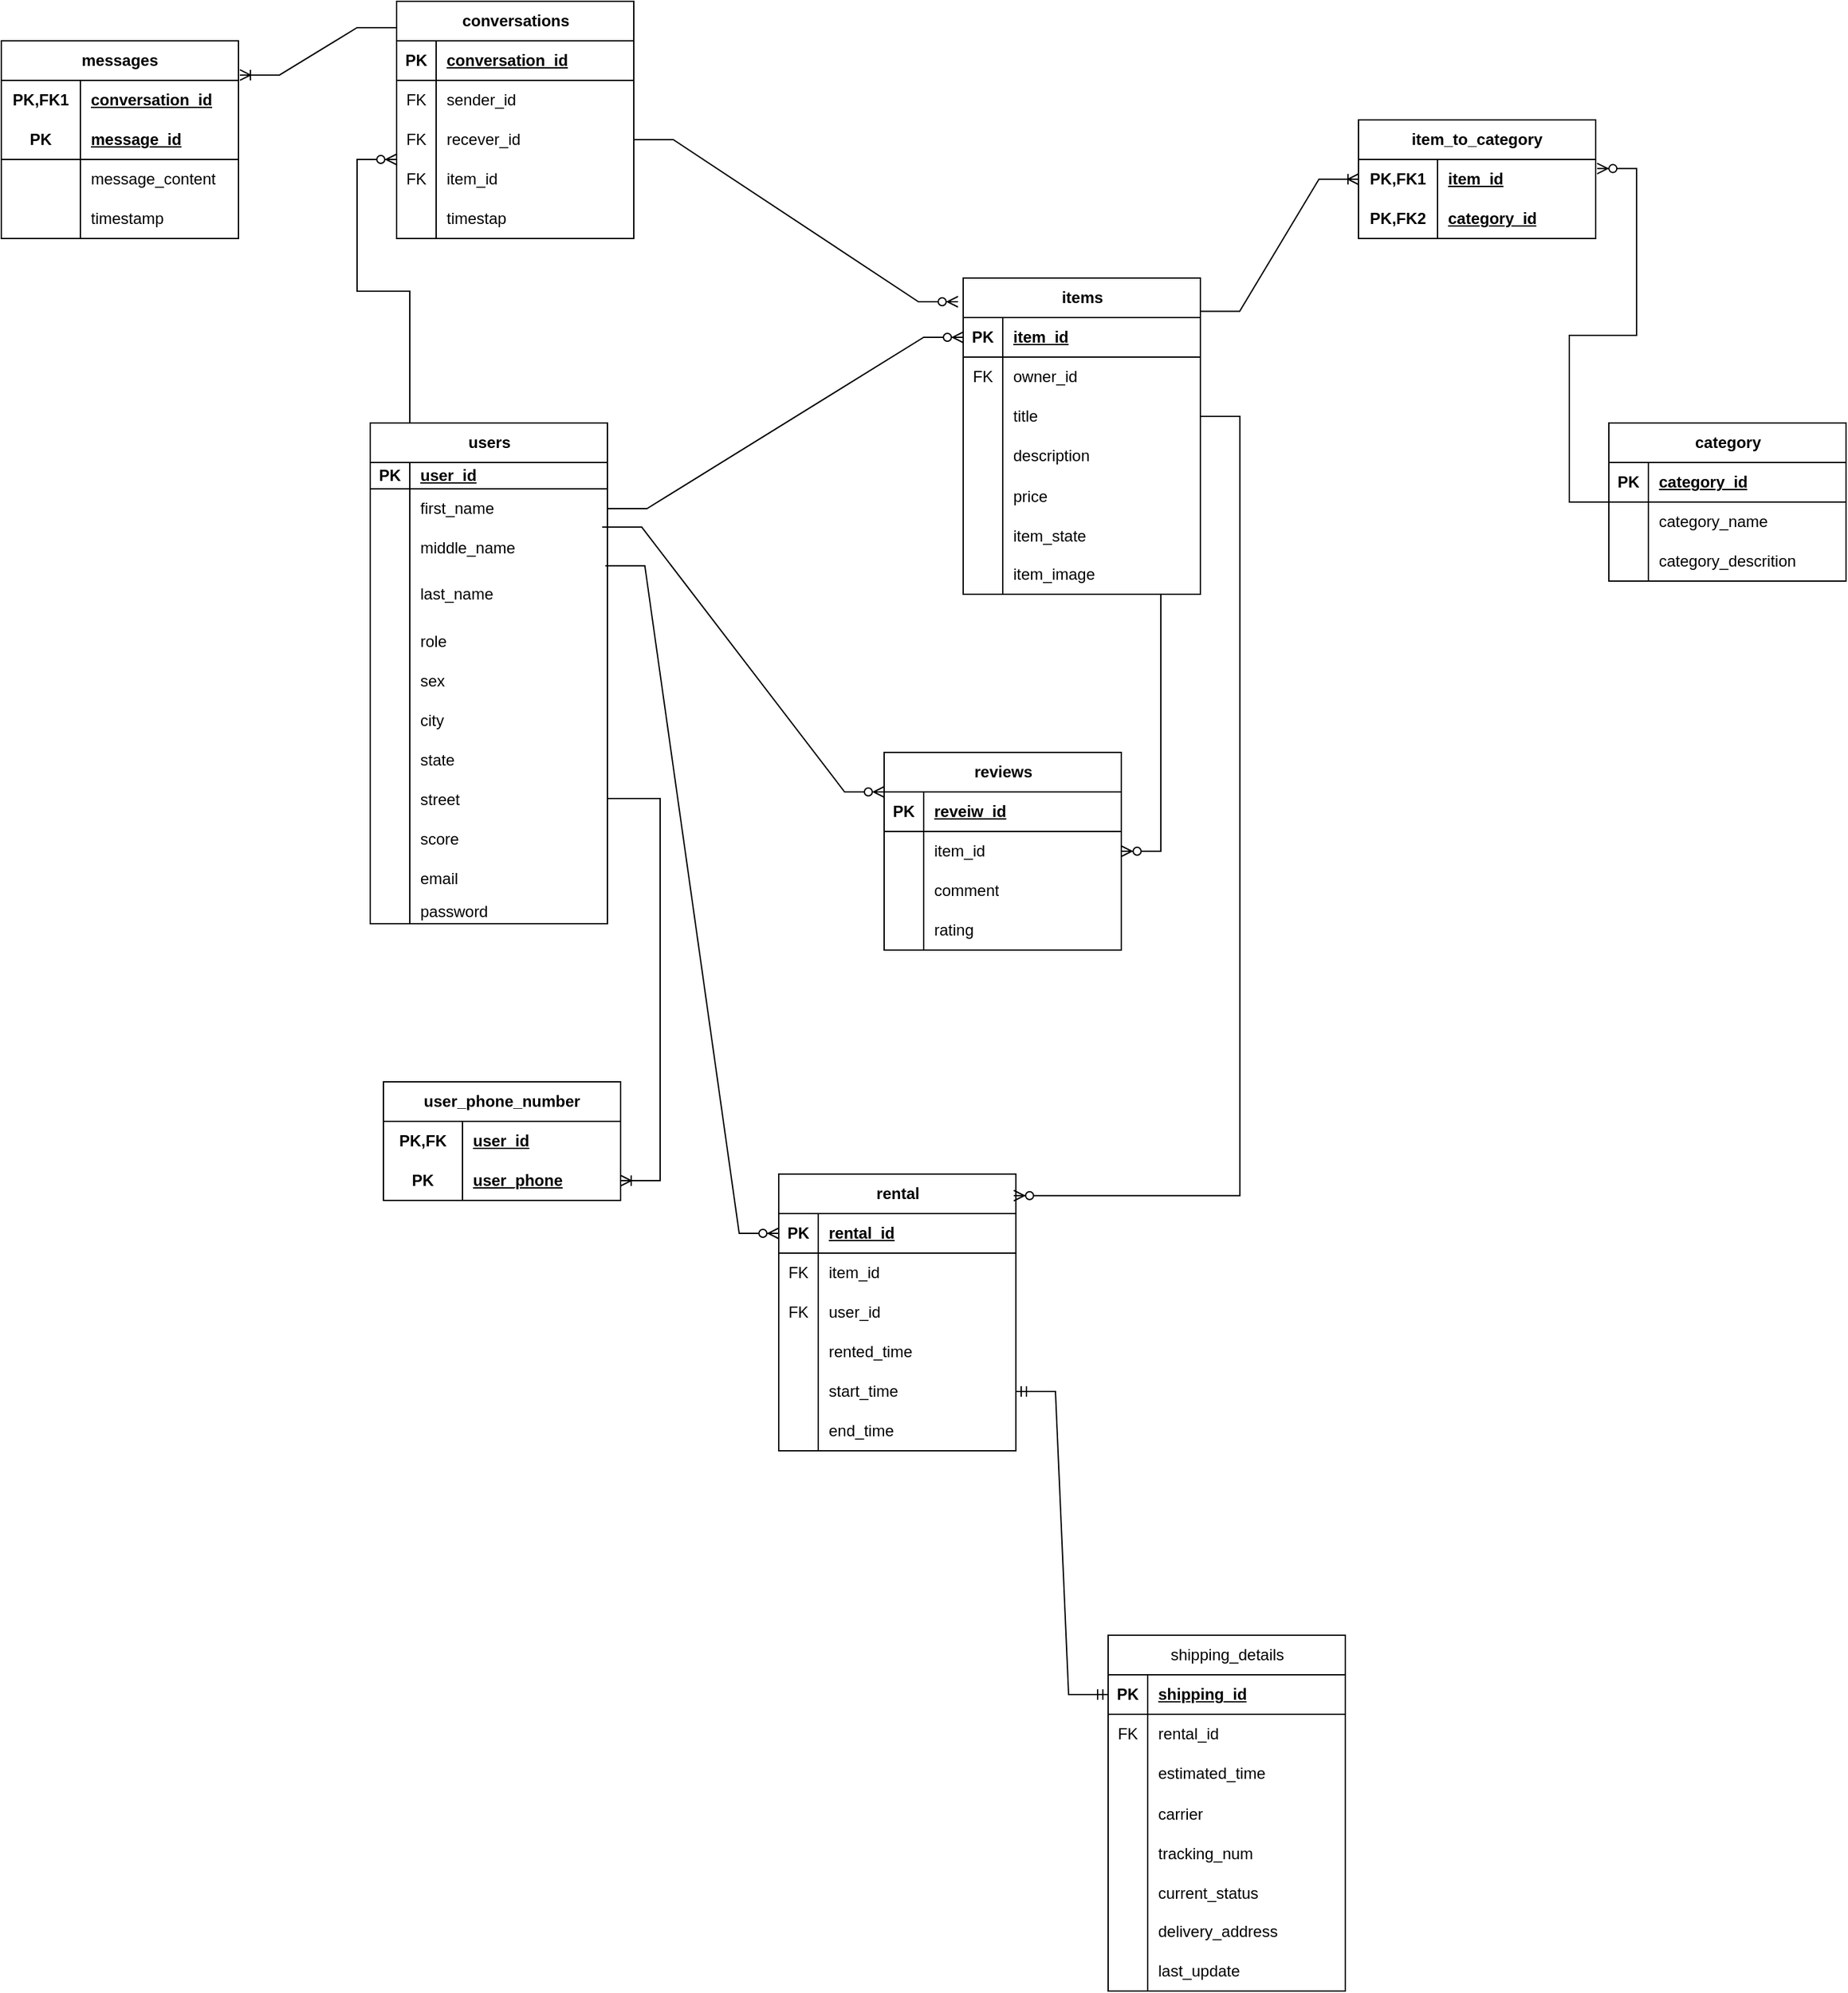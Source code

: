 <mxfile version="26.1.1">
  <diagram name="Page-1" id="6KNwMar9HTbm59bCYE74">
    <mxGraphModel dx="1673" dy="2106" grid="1" gridSize="10" guides="1" tooltips="1" connect="1" arrows="1" fold="1" page="1" pageScale="1" pageWidth="850" pageHeight="1100" math="0" shadow="0">
      <root>
        <mxCell id="0" />
        <mxCell id="1" parent="0" />
        <mxCell id="_VW1SAgKwyYB2Ap9F3Y4-1" value="users" style="shape=table;startSize=30;container=1;collapsible=1;childLayout=tableLayout;fixedRows=1;rowLines=0;fontStyle=1;align=center;resizeLast=1;html=1;" parent="1" vertex="1">
          <mxGeometry x="510" y="280" width="180" height="380" as="geometry" />
        </mxCell>
        <mxCell id="_VW1SAgKwyYB2Ap9F3Y4-2" value="" style="shape=tableRow;horizontal=0;startSize=0;swimlaneHead=0;swimlaneBody=0;fillColor=none;collapsible=0;dropTarget=0;points=[[0,0.5],[1,0.5]];portConstraint=eastwest;top=0;left=0;right=0;bottom=1;" parent="_VW1SAgKwyYB2Ap9F3Y4-1" vertex="1">
          <mxGeometry y="30" width="180" height="20" as="geometry" />
        </mxCell>
        <mxCell id="_VW1SAgKwyYB2Ap9F3Y4-3" value="PK" style="shape=partialRectangle;connectable=0;fillColor=none;top=0;left=0;bottom=0;right=0;fontStyle=1;overflow=hidden;whiteSpace=wrap;html=1;" parent="_VW1SAgKwyYB2Ap9F3Y4-2" vertex="1">
          <mxGeometry width="30" height="20" as="geometry">
            <mxRectangle width="30" height="20" as="alternateBounds" />
          </mxGeometry>
        </mxCell>
        <mxCell id="_VW1SAgKwyYB2Ap9F3Y4-4" value="user_id" style="shape=partialRectangle;connectable=0;fillColor=none;top=0;left=0;bottom=0;right=0;align=left;spacingLeft=6;fontStyle=5;overflow=hidden;whiteSpace=wrap;html=1;" parent="_VW1SAgKwyYB2Ap9F3Y4-2" vertex="1">
          <mxGeometry x="30" width="150" height="20" as="geometry">
            <mxRectangle width="150" height="20" as="alternateBounds" />
          </mxGeometry>
        </mxCell>
        <mxCell id="_VW1SAgKwyYB2Ap9F3Y4-5" value="" style="shape=tableRow;horizontal=0;startSize=0;swimlaneHead=0;swimlaneBody=0;fillColor=none;collapsible=0;dropTarget=0;points=[[0,0.5],[1,0.5]];portConstraint=eastwest;top=0;left=0;right=0;bottom=0;" parent="_VW1SAgKwyYB2Ap9F3Y4-1" vertex="1">
          <mxGeometry y="50" width="180" height="30" as="geometry" />
        </mxCell>
        <mxCell id="_VW1SAgKwyYB2Ap9F3Y4-6" value="" style="shape=partialRectangle;connectable=0;fillColor=none;top=0;left=0;bottom=0;right=0;editable=1;overflow=hidden;whiteSpace=wrap;html=1;" parent="_VW1SAgKwyYB2Ap9F3Y4-5" vertex="1">
          <mxGeometry width="30" height="30" as="geometry">
            <mxRectangle width="30" height="30" as="alternateBounds" />
          </mxGeometry>
        </mxCell>
        <mxCell id="_VW1SAgKwyYB2Ap9F3Y4-7" value="first_name" style="shape=partialRectangle;connectable=0;fillColor=none;top=0;left=0;bottom=0;right=0;align=left;spacingLeft=6;overflow=hidden;whiteSpace=wrap;html=1;" parent="_VW1SAgKwyYB2Ap9F3Y4-5" vertex="1">
          <mxGeometry x="30" width="150" height="30" as="geometry">
            <mxRectangle width="150" height="30" as="alternateBounds" />
          </mxGeometry>
        </mxCell>
        <mxCell id="_VW1SAgKwyYB2Ap9F3Y4-8" value="" style="shape=tableRow;horizontal=0;startSize=0;swimlaneHead=0;swimlaneBody=0;fillColor=none;collapsible=0;dropTarget=0;points=[[0,0.5],[1,0.5]];portConstraint=eastwest;top=0;left=0;right=0;bottom=0;" parent="_VW1SAgKwyYB2Ap9F3Y4-1" vertex="1">
          <mxGeometry y="80" width="180" height="30" as="geometry" />
        </mxCell>
        <mxCell id="_VW1SAgKwyYB2Ap9F3Y4-9" value="" style="shape=partialRectangle;connectable=0;fillColor=none;top=0;left=0;bottom=0;right=0;editable=1;overflow=hidden;whiteSpace=wrap;html=1;" parent="_VW1SAgKwyYB2Ap9F3Y4-8" vertex="1">
          <mxGeometry width="30" height="30" as="geometry">
            <mxRectangle width="30" height="30" as="alternateBounds" />
          </mxGeometry>
        </mxCell>
        <mxCell id="_VW1SAgKwyYB2Ap9F3Y4-10" value="middle_name" style="shape=partialRectangle;connectable=0;fillColor=none;top=0;left=0;bottom=0;right=0;align=left;spacingLeft=6;overflow=hidden;whiteSpace=wrap;html=1;" parent="_VW1SAgKwyYB2Ap9F3Y4-8" vertex="1">
          <mxGeometry x="30" width="150" height="30" as="geometry">
            <mxRectangle width="150" height="30" as="alternateBounds" />
          </mxGeometry>
        </mxCell>
        <mxCell id="_VW1SAgKwyYB2Ap9F3Y4-11" value="" style="shape=tableRow;horizontal=0;startSize=0;swimlaneHead=0;swimlaneBody=0;fillColor=none;collapsible=0;dropTarget=0;points=[[0,0.5],[1,0.5]];portConstraint=eastwest;top=0;left=0;right=0;bottom=0;" parent="_VW1SAgKwyYB2Ap9F3Y4-1" vertex="1">
          <mxGeometry y="110" width="180" height="40" as="geometry" />
        </mxCell>
        <mxCell id="_VW1SAgKwyYB2Ap9F3Y4-12" value="" style="shape=partialRectangle;connectable=0;fillColor=none;top=0;left=0;bottom=0;right=0;editable=1;overflow=hidden;whiteSpace=wrap;html=1;" parent="_VW1SAgKwyYB2Ap9F3Y4-11" vertex="1">
          <mxGeometry width="30" height="40" as="geometry">
            <mxRectangle width="30" height="40" as="alternateBounds" />
          </mxGeometry>
        </mxCell>
        <mxCell id="_VW1SAgKwyYB2Ap9F3Y4-13" value="last_name" style="shape=partialRectangle;connectable=0;fillColor=none;top=0;left=0;bottom=0;right=0;align=left;spacingLeft=6;overflow=hidden;whiteSpace=wrap;html=1;" parent="_VW1SAgKwyYB2Ap9F3Y4-11" vertex="1">
          <mxGeometry x="30" width="150" height="40" as="geometry">
            <mxRectangle width="150" height="40" as="alternateBounds" />
          </mxGeometry>
        </mxCell>
        <mxCell id="_VW1SAgKwyYB2Ap9F3Y4-14" value="" style="shape=tableRow;horizontal=0;startSize=0;swimlaneHead=0;swimlaneBody=0;fillColor=none;collapsible=0;dropTarget=0;points=[[0,0.5],[1,0.5]];portConstraint=eastwest;top=0;left=0;right=0;bottom=0;" parent="_VW1SAgKwyYB2Ap9F3Y4-1" vertex="1">
          <mxGeometry y="150" width="180" height="30" as="geometry" />
        </mxCell>
        <mxCell id="_VW1SAgKwyYB2Ap9F3Y4-15" value="" style="shape=partialRectangle;connectable=0;fillColor=none;top=0;left=0;bottom=0;right=0;editable=1;overflow=hidden;" parent="_VW1SAgKwyYB2Ap9F3Y4-14" vertex="1">
          <mxGeometry width="30" height="30" as="geometry">
            <mxRectangle width="30" height="30" as="alternateBounds" />
          </mxGeometry>
        </mxCell>
        <mxCell id="_VW1SAgKwyYB2Ap9F3Y4-16" value="role" style="shape=partialRectangle;connectable=0;fillColor=none;top=0;left=0;bottom=0;right=0;align=left;spacingLeft=6;overflow=hidden;" parent="_VW1SAgKwyYB2Ap9F3Y4-14" vertex="1">
          <mxGeometry x="30" width="150" height="30" as="geometry">
            <mxRectangle width="150" height="30" as="alternateBounds" />
          </mxGeometry>
        </mxCell>
        <mxCell id="_VW1SAgKwyYB2Ap9F3Y4-17" value="" style="shape=tableRow;horizontal=0;startSize=0;swimlaneHead=0;swimlaneBody=0;fillColor=none;collapsible=0;dropTarget=0;points=[[0,0.5],[1,0.5]];portConstraint=eastwest;top=0;left=0;right=0;bottom=0;" parent="_VW1SAgKwyYB2Ap9F3Y4-1" vertex="1">
          <mxGeometry y="180" width="180" height="30" as="geometry" />
        </mxCell>
        <mxCell id="_VW1SAgKwyYB2Ap9F3Y4-18" value="" style="shape=partialRectangle;connectable=0;fillColor=none;top=0;left=0;bottom=0;right=0;editable=1;overflow=hidden;" parent="_VW1SAgKwyYB2Ap9F3Y4-17" vertex="1">
          <mxGeometry width="30" height="30" as="geometry">
            <mxRectangle width="30" height="30" as="alternateBounds" />
          </mxGeometry>
        </mxCell>
        <mxCell id="_VW1SAgKwyYB2Ap9F3Y4-19" value="sex" style="shape=partialRectangle;connectable=0;fillColor=none;top=0;left=0;bottom=0;right=0;align=left;spacingLeft=6;overflow=hidden;" parent="_VW1SAgKwyYB2Ap9F3Y4-17" vertex="1">
          <mxGeometry x="30" width="150" height="30" as="geometry">
            <mxRectangle width="150" height="30" as="alternateBounds" />
          </mxGeometry>
        </mxCell>
        <mxCell id="_VW1SAgKwyYB2Ap9F3Y4-20" value="" style="shape=tableRow;horizontal=0;startSize=0;swimlaneHead=0;swimlaneBody=0;fillColor=none;collapsible=0;dropTarget=0;points=[[0,0.5],[1,0.5]];portConstraint=eastwest;top=0;left=0;right=0;bottom=0;" parent="_VW1SAgKwyYB2Ap9F3Y4-1" vertex="1">
          <mxGeometry y="210" width="180" height="30" as="geometry" />
        </mxCell>
        <mxCell id="_VW1SAgKwyYB2Ap9F3Y4-21" value="" style="shape=partialRectangle;connectable=0;fillColor=none;top=0;left=0;bottom=0;right=0;editable=1;overflow=hidden;" parent="_VW1SAgKwyYB2Ap9F3Y4-20" vertex="1">
          <mxGeometry width="30" height="30" as="geometry">
            <mxRectangle width="30" height="30" as="alternateBounds" />
          </mxGeometry>
        </mxCell>
        <mxCell id="_VW1SAgKwyYB2Ap9F3Y4-22" value="city" style="shape=partialRectangle;connectable=0;fillColor=none;top=0;left=0;bottom=0;right=0;align=left;spacingLeft=6;overflow=hidden;" parent="_VW1SAgKwyYB2Ap9F3Y4-20" vertex="1">
          <mxGeometry x="30" width="150" height="30" as="geometry">
            <mxRectangle width="150" height="30" as="alternateBounds" />
          </mxGeometry>
        </mxCell>
        <mxCell id="_VW1SAgKwyYB2Ap9F3Y4-23" value="" style="shape=tableRow;horizontal=0;startSize=0;swimlaneHead=0;swimlaneBody=0;fillColor=none;collapsible=0;dropTarget=0;points=[[0,0.5],[1,0.5]];portConstraint=eastwest;top=0;left=0;right=0;bottom=0;" parent="_VW1SAgKwyYB2Ap9F3Y4-1" vertex="1">
          <mxGeometry y="240" width="180" height="30" as="geometry" />
        </mxCell>
        <mxCell id="_VW1SAgKwyYB2Ap9F3Y4-24" value="" style="shape=partialRectangle;connectable=0;fillColor=none;top=0;left=0;bottom=0;right=0;editable=1;overflow=hidden;" parent="_VW1SAgKwyYB2Ap9F3Y4-23" vertex="1">
          <mxGeometry width="30" height="30" as="geometry">
            <mxRectangle width="30" height="30" as="alternateBounds" />
          </mxGeometry>
        </mxCell>
        <mxCell id="_VW1SAgKwyYB2Ap9F3Y4-25" value="state" style="shape=partialRectangle;connectable=0;fillColor=none;top=0;left=0;bottom=0;right=0;align=left;spacingLeft=6;overflow=hidden;" parent="_VW1SAgKwyYB2Ap9F3Y4-23" vertex="1">
          <mxGeometry x="30" width="150" height="30" as="geometry">
            <mxRectangle width="150" height="30" as="alternateBounds" />
          </mxGeometry>
        </mxCell>
        <mxCell id="_VW1SAgKwyYB2Ap9F3Y4-26" value="" style="shape=tableRow;horizontal=0;startSize=0;swimlaneHead=0;swimlaneBody=0;fillColor=none;collapsible=0;dropTarget=0;points=[[0,0.5],[1,0.5]];portConstraint=eastwest;top=0;left=0;right=0;bottom=0;" parent="_VW1SAgKwyYB2Ap9F3Y4-1" vertex="1">
          <mxGeometry y="270" width="180" height="30" as="geometry" />
        </mxCell>
        <mxCell id="_VW1SAgKwyYB2Ap9F3Y4-27" value="" style="shape=partialRectangle;connectable=0;fillColor=none;top=0;left=0;bottom=0;right=0;editable=1;overflow=hidden;" parent="_VW1SAgKwyYB2Ap9F3Y4-26" vertex="1">
          <mxGeometry width="30" height="30" as="geometry">
            <mxRectangle width="30" height="30" as="alternateBounds" />
          </mxGeometry>
        </mxCell>
        <mxCell id="_VW1SAgKwyYB2Ap9F3Y4-28" value="street" style="shape=partialRectangle;connectable=0;fillColor=none;top=0;left=0;bottom=0;right=0;align=left;spacingLeft=6;overflow=hidden;" parent="_VW1SAgKwyYB2Ap9F3Y4-26" vertex="1">
          <mxGeometry x="30" width="150" height="30" as="geometry">
            <mxRectangle width="150" height="30" as="alternateBounds" />
          </mxGeometry>
        </mxCell>
        <mxCell id="_VW1SAgKwyYB2Ap9F3Y4-29" value="" style="shape=tableRow;horizontal=0;startSize=0;swimlaneHead=0;swimlaneBody=0;fillColor=none;collapsible=0;dropTarget=0;points=[[0,0.5],[1,0.5]];portConstraint=eastwest;top=0;left=0;right=0;bottom=0;" parent="_VW1SAgKwyYB2Ap9F3Y4-1" vertex="1">
          <mxGeometry y="300" width="180" height="30" as="geometry" />
        </mxCell>
        <mxCell id="_VW1SAgKwyYB2Ap9F3Y4-30" value="" style="shape=partialRectangle;connectable=0;fillColor=none;top=0;left=0;bottom=0;right=0;editable=1;overflow=hidden;" parent="_VW1SAgKwyYB2Ap9F3Y4-29" vertex="1">
          <mxGeometry width="30" height="30" as="geometry">
            <mxRectangle width="30" height="30" as="alternateBounds" />
          </mxGeometry>
        </mxCell>
        <mxCell id="_VW1SAgKwyYB2Ap9F3Y4-31" value="score" style="shape=partialRectangle;connectable=0;fillColor=none;top=0;left=0;bottom=0;right=0;align=left;spacingLeft=6;overflow=hidden;" parent="_VW1SAgKwyYB2Ap9F3Y4-29" vertex="1">
          <mxGeometry x="30" width="150" height="30" as="geometry">
            <mxRectangle width="150" height="30" as="alternateBounds" />
          </mxGeometry>
        </mxCell>
        <mxCell id="_VW1SAgKwyYB2Ap9F3Y4-32" value="" style="shape=tableRow;horizontal=0;startSize=0;swimlaneHead=0;swimlaneBody=0;fillColor=none;collapsible=0;dropTarget=0;points=[[0,0.5],[1,0.5]];portConstraint=eastwest;top=0;left=0;right=0;bottom=0;" parent="_VW1SAgKwyYB2Ap9F3Y4-1" vertex="1">
          <mxGeometry y="330" width="180" height="30" as="geometry" />
        </mxCell>
        <mxCell id="_VW1SAgKwyYB2Ap9F3Y4-33" value="" style="shape=partialRectangle;connectable=0;fillColor=none;top=0;left=0;bottom=0;right=0;editable=1;overflow=hidden;" parent="_VW1SAgKwyYB2Ap9F3Y4-32" vertex="1">
          <mxGeometry width="30" height="30" as="geometry">
            <mxRectangle width="30" height="30" as="alternateBounds" />
          </mxGeometry>
        </mxCell>
        <mxCell id="_VW1SAgKwyYB2Ap9F3Y4-34" value="email" style="shape=partialRectangle;connectable=0;fillColor=none;top=0;left=0;bottom=0;right=0;align=left;spacingLeft=6;overflow=hidden;" parent="_VW1SAgKwyYB2Ap9F3Y4-32" vertex="1">
          <mxGeometry x="30" width="150" height="30" as="geometry">
            <mxRectangle width="150" height="30" as="alternateBounds" />
          </mxGeometry>
        </mxCell>
        <mxCell id="_VW1SAgKwyYB2Ap9F3Y4-35" value="" style="shape=tableRow;horizontal=0;startSize=0;swimlaneHead=0;swimlaneBody=0;fillColor=none;collapsible=0;dropTarget=0;points=[[0,0.5],[1,0.5]];portConstraint=eastwest;top=0;left=0;right=0;bottom=0;" parent="_VW1SAgKwyYB2Ap9F3Y4-1" vertex="1">
          <mxGeometry y="360" width="180" height="20" as="geometry" />
        </mxCell>
        <mxCell id="_VW1SAgKwyYB2Ap9F3Y4-36" value="" style="shape=partialRectangle;connectable=0;fillColor=none;top=0;left=0;bottom=0;right=0;editable=1;overflow=hidden;" parent="_VW1SAgKwyYB2Ap9F3Y4-35" vertex="1">
          <mxGeometry width="30" height="20" as="geometry">
            <mxRectangle width="30" height="20" as="alternateBounds" />
          </mxGeometry>
        </mxCell>
        <mxCell id="_VW1SAgKwyYB2Ap9F3Y4-37" value="password" style="shape=partialRectangle;connectable=0;fillColor=none;top=0;left=0;bottom=0;right=0;align=left;spacingLeft=6;overflow=hidden;" parent="_VW1SAgKwyYB2Ap9F3Y4-35" vertex="1">
          <mxGeometry x="30" width="150" height="20" as="geometry">
            <mxRectangle width="150" height="20" as="alternateBounds" />
          </mxGeometry>
        </mxCell>
        <mxCell id="_VW1SAgKwyYB2Ap9F3Y4-38" value="items" style="shape=table;startSize=30;container=1;collapsible=1;childLayout=tableLayout;fixedRows=1;rowLines=0;fontStyle=1;align=center;resizeLast=1;html=1;" parent="1" vertex="1">
          <mxGeometry x="960" y="170" width="180" height="240" as="geometry" />
        </mxCell>
        <mxCell id="_VW1SAgKwyYB2Ap9F3Y4-39" value="" style="shape=tableRow;horizontal=0;startSize=0;swimlaneHead=0;swimlaneBody=0;fillColor=none;collapsible=0;dropTarget=0;points=[[0,0.5],[1,0.5]];portConstraint=eastwest;top=0;left=0;right=0;bottom=1;" parent="_VW1SAgKwyYB2Ap9F3Y4-38" vertex="1">
          <mxGeometry y="30" width="180" height="30" as="geometry" />
        </mxCell>
        <mxCell id="_VW1SAgKwyYB2Ap9F3Y4-40" value="PK" style="shape=partialRectangle;connectable=0;fillColor=none;top=0;left=0;bottom=0;right=0;fontStyle=1;overflow=hidden;whiteSpace=wrap;html=1;" parent="_VW1SAgKwyYB2Ap9F3Y4-39" vertex="1">
          <mxGeometry width="30" height="30" as="geometry">
            <mxRectangle width="30" height="30" as="alternateBounds" />
          </mxGeometry>
        </mxCell>
        <mxCell id="_VW1SAgKwyYB2Ap9F3Y4-41" value="item_id" style="shape=partialRectangle;connectable=0;fillColor=none;top=0;left=0;bottom=0;right=0;align=left;spacingLeft=6;fontStyle=5;overflow=hidden;whiteSpace=wrap;html=1;" parent="_VW1SAgKwyYB2Ap9F3Y4-39" vertex="1">
          <mxGeometry x="30" width="150" height="30" as="geometry">
            <mxRectangle width="150" height="30" as="alternateBounds" />
          </mxGeometry>
        </mxCell>
        <mxCell id="_VW1SAgKwyYB2Ap9F3Y4-42" value="" style="shape=tableRow;horizontal=0;startSize=0;swimlaneHead=0;swimlaneBody=0;fillColor=none;collapsible=0;dropTarget=0;points=[[0,0.5],[1,0.5]];portConstraint=eastwest;top=0;left=0;right=0;bottom=0;" parent="_VW1SAgKwyYB2Ap9F3Y4-38" vertex="1">
          <mxGeometry y="60" width="180" height="30" as="geometry" />
        </mxCell>
        <mxCell id="_VW1SAgKwyYB2Ap9F3Y4-43" value="FK" style="shape=partialRectangle;connectable=0;fillColor=none;top=0;left=0;bottom=0;right=0;fontStyle=0;overflow=hidden;whiteSpace=wrap;html=1;" parent="_VW1SAgKwyYB2Ap9F3Y4-42" vertex="1">
          <mxGeometry width="30" height="30" as="geometry">
            <mxRectangle width="30" height="30" as="alternateBounds" />
          </mxGeometry>
        </mxCell>
        <mxCell id="_VW1SAgKwyYB2Ap9F3Y4-44" value="owner_id" style="shape=partialRectangle;connectable=0;fillColor=none;top=0;left=0;bottom=0;right=0;align=left;spacingLeft=6;fontStyle=0;overflow=hidden;whiteSpace=wrap;html=1;" parent="_VW1SAgKwyYB2Ap9F3Y4-42" vertex="1">
          <mxGeometry x="30" width="150" height="30" as="geometry">
            <mxRectangle width="150" height="30" as="alternateBounds" />
          </mxGeometry>
        </mxCell>
        <mxCell id="_VW1SAgKwyYB2Ap9F3Y4-45" value="" style="shape=tableRow;horizontal=0;startSize=0;swimlaneHead=0;swimlaneBody=0;fillColor=none;collapsible=0;dropTarget=0;points=[[0,0.5],[1,0.5]];portConstraint=eastwest;top=0;left=0;right=0;bottom=0;" parent="_VW1SAgKwyYB2Ap9F3Y4-38" vertex="1">
          <mxGeometry y="90" width="180" height="30" as="geometry" />
        </mxCell>
        <mxCell id="_VW1SAgKwyYB2Ap9F3Y4-46" value="" style="shape=partialRectangle;connectable=0;fillColor=none;top=0;left=0;bottom=0;right=0;editable=1;overflow=hidden;whiteSpace=wrap;html=1;" parent="_VW1SAgKwyYB2Ap9F3Y4-45" vertex="1">
          <mxGeometry width="30" height="30" as="geometry">
            <mxRectangle width="30" height="30" as="alternateBounds" />
          </mxGeometry>
        </mxCell>
        <mxCell id="_VW1SAgKwyYB2Ap9F3Y4-47" value="title" style="shape=partialRectangle;connectable=0;fillColor=none;top=0;left=0;bottom=0;right=0;align=left;spacingLeft=6;overflow=hidden;whiteSpace=wrap;html=1;" parent="_VW1SAgKwyYB2Ap9F3Y4-45" vertex="1">
          <mxGeometry x="30" width="150" height="30" as="geometry">
            <mxRectangle width="150" height="30" as="alternateBounds" />
          </mxGeometry>
        </mxCell>
        <mxCell id="_VW1SAgKwyYB2Ap9F3Y4-48" value="" style="shape=tableRow;horizontal=0;startSize=0;swimlaneHead=0;swimlaneBody=0;fillColor=none;collapsible=0;dropTarget=0;points=[[0,0.5],[1,0.5]];portConstraint=eastwest;top=0;left=0;right=0;bottom=0;" parent="_VW1SAgKwyYB2Ap9F3Y4-38" vertex="1">
          <mxGeometry y="120" width="180" height="30" as="geometry" />
        </mxCell>
        <mxCell id="_VW1SAgKwyYB2Ap9F3Y4-49" value="" style="shape=partialRectangle;connectable=0;fillColor=none;top=0;left=0;bottom=0;right=0;editable=1;overflow=hidden;whiteSpace=wrap;html=1;" parent="_VW1SAgKwyYB2Ap9F3Y4-48" vertex="1">
          <mxGeometry width="30" height="30" as="geometry">
            <mxRectangle width="30" height="30" as="alternateBounds" />
          </mxGeometry>
        </mxCell>
        <mxCell id="_VW1SAgKwyYB2Ap9F3Y4-50" value="description" style="shape=partialRectangle;connectable=0;fillColor=none;top=0;left=0;bottom=0;right=0;align=left;spacingLeft=6;overflow=hidden;whiteSpace=wrap;html=1;" parent="_VW1SAgKwyYB2Ap9F3Y4-48" vertex="1">
          <mxGeometry x="30" width="150" height="30" as="geometry">
            <mxRectangle width="150" height="30" as="alternateBounds" />
          </mxGeometry>
        </mxCell>
        <mxCell id="_VW1SAgKwyYB2Ap9F3Y4-51" value="" style="shape=tableRow;horizontal=0;startSize=0;swimlaneHead=0;swimlaneBody=0;fillColor=none;collapsible=0;dropTarget=0;points=[[0,0.5],[1,0.5]];portConstraint=eastwest;top=0;left=0;right=0;bottom=0;" parent="_VW1SAgKwyYB2Ap9F3Y4-38" vertex="1">
          <mxGeometry y="150" width="180" height="30" as="geometry" />
        </mxCell>
        <mxCell id="_VW1SAgKwyYB2Ap9F3Y4-52" value="" style="shape=partialRectangle;connectable=0;fillColor=none;top=0;left=0;bottom=0;right=0;editable=1;overflow=hidden;" parent="_VW1SAgKwyYB2Ap9F3Y4-51" vertex="1">
          <mxGeometry width="30" height="30" as="geometry">
            <mxRectangle width="30" height="30" as="alternateBounds" />
          </mxGeometry>
        </mxCell>
        <mxCell id="_VW1SAgKwyYB2Ap9F3Y4-53" value="price" style="shape=partialRectangle;connectable=0;fillColor=none;top=0;left=0;bottom=0;right=0;align=left;spacingLeft=6;overflow=hidden;" parent="_VW1SAgKwyYB2Ap9F3Y4-51" vertex="1">
          <mxGeometry x="30" width="150" height="30" as="geometry">
            <mxRectangle width="150" height="30" as="alternateBounds" />
          </mxGeometry>
        </mxCell>
        <mxCell id="_VW1SAgKwyYB2Ap9F3Y4-54" value="" style="shape=tableRow;horizontal=0;startSize=0;swimlaneHead=0;swimlaneBody=0;fillColor=none;collapsible=0;dropTarget=0;points=[[0,0.5],[1,0.5]];portConstraint=eastwest;top=0;left=0;right=0;bottom=0;" parent="_VW1SAgKwyYB2Ap9F3Y4-38" vertex="1">
          <mxGeometry y="180" width="180" height="30" as="geometry" />
        </mxCell>
        <mxCell id="_VW1SAgKwyYB2Ap9F3Y4-55" value="" style="shape=partialRectangle;connectable=0;fillColor=none;top=0;left=0;bottom=0;right=0;editable=1;overflow=hidden;" parent="_VW1SAgKwyYB2Ap9F3Y4-54" vertex="1">
          <mxGeometry width="30" height="30" as="geometry">
            <mxRectangle width="30" height="30" as="alternateBounds" />
          </mxGeometry>
        </mxCell>
        <mxCell id="_VW1SAgKwyYB2Ap9F3Y4-56" value="item_state" style="shape=partialRectangle;connectable=0;fillColor=none;top=0;left=0;bottom=0;right=0;align=left;spacingLeft=6;overflow=hidden;" parent="_VW1SAgKwyYB2Ap9F3Y4-54" vertex="1">
          <mxGeometry x="30" width="150" height="30" as="geometry">
            <mxRectangle width="150" height="30" as="alternateBounds" />
          </mxGeometry>
        </mxCell>
        <mxCell id="_VW1SAgKwyYB2Ap9F3Y4-57" value="" style="shape=tableRow;horizontal=0;startSize=0;swimlaneHead=0;swimlaneBody=0;fillColor=none;collapsible=0;dropTarget=0;points=[[0,0.5],[1,0.5]];portConstraint=eastwest;top=0;left=0;right=0;bottom=0;" parent="_VW1SAgKwyYB2Ap9F3Y4-38" vertex="1">
          <mxGeometry y="210" width="180" height="30" as="geometry" />
        </mxCell>
        <mxCell id="_VW1SAgKwyYB2Ap9F3Y4-58" value="" style="shape=partialRectangle;connectable=0;fillColor=none;top=0;left=0;bottom=0;right=0;editable=1;overflow=hidden;whiteSpace=wrap;html=1;" parent="_VW1SAgKwyYB2Ap9F3Y4-57" vertex="1">
          <mxGeometry width="30" height="30" as="geometry">
            <mxRectangle width="30" height="30" as="alternateBounds" />
          </mxGeometry>
        </mxCell>
        <mxCell id="_VW1SAgKwyYB2Ap9F3Y4-59" value="item_image" style="shape=partialRectangle;connectable=0;fillColor=none;top=0;left=0;bottom=0;right=0;align=left;spacingLeft=6;overflow=hidden;whiteSpace=wrap;html=1;" parent="_VW1SAgKwyYB2Ap9F3Y4-57" vertex="1">
          <mxGeometry x="30" width="150" height="30" as="geometry">
            <mxRectangle width="150" height="30" as="alternateBounds" />
          </mxGeometry>
        </mxCell>
        <mxCell id="_VW1SAgKwyYB2Ap9F3Y4-60" value="category" style="shape=table;startSize=30;container=1;collapsible=1;childLayout=tableLayout;fixedRows=1;rowLines=0;fontStyle=1;align=center;resizeLast=1;html=1;" parent="1" vertex="1">
          <mxGeometry x="1450" y="280" width="180" height="120" as="geometry" />
        </mxCell>
        <mxCell id="_VW1SAgKwyYB2Ap9F3Y4-61" value="" style="shape=tableRow;horizontal=0;startSize=0;swimlaneHead=0;swimlaneBody=0;fillColor=none;collapsible=0;dropTarget=0;points=[[0,0.5],[1,0.5]];portConstraint=eastwest;top=0;left=0;right=0;bottom=1;" parent="_VW1SAgKwyYB2Ap9F3Y4-60" vertex="1">
          <mxGeometry y="30" width="180" height="30" as="geometry" />
        </mxCell>
        <mxCell id="_VW1SAgKwyYB2Ap9F3Y4-62" value="PK" style="shape=partialRectangle;connectable=0;fillColor=none;top=0;left=0;bottom=0;right=0;fontStyle=1;overflow=hidden;whiteSpace=wrap;html=1;" parent="_VW1SAgKwyYB2Ap9F3Y4-61" vertex="1">
          <mxGeometry width="30" height="30" as="geometry">
            <mxRectangle width="30" height="30" as="alternateBounds" />
          </mxGeometry>
        </mxCell>
        <mxCell id="_VW1SAgKwyYB2Ap9F3Y4-63" value="category_id" style="shape=partialRectangle;connectable=0;fillColor=none;top=0;left=0;bottom=0;right=0;align=left;spacingLeft=6;fontStyle=5;overflow=hidden;whiteSpace=wrap;html=1;" parent="_VW1SAgKwyYB2Ap9F3Y4-61" vertex="1">
          <mxGeometry x="30" width="150" height="30" as="geometry">
            <mxRectangle width="150" height="30" as="alternateBounds" />
          </mxGeometry>
        </mxCell>
        <mxCell id="_VW1SAgKwyYB2Ap9F3Y4-64" value="" style="shape=tableRow;horizontal=0;startSize=0;swimlaneHead=0;swimlaneBody=0;fillColor=none;collapsible=0;dropTarget=0;points=[[0,0.5],[1,0.5]];portConstraint=eastwest;top=0;left=0;right=0;bottom=0;" parent="_VW1SAgKwyYB2Ap9F3Y4-60" vertex="1">
          <mxGeometry y="60" width="180" height="30" as="geometry" />
        </mxCell>
        <mxCell id="_VW1SAgKwyYB2Ap9F3Y4-65" value="" style="shape=partialRectangle;connectable=0;fillColor=none;top=0;left=0;bottom=0;right=0;editable=1;overflow=hidden;whiteSpace=wrap;html=1;" parent="_VW1SAgKwyYB2Ap9F3Y4-64" vertex="1">
          <mxGeometry width="30" height="30" as="geometry">
            <mxRectangle width="30" height="30" as="alternateBounds" />
          </mxGeometry>
        </mxCell>
        <mxCell id="_VW1SAgKwyYB2Ap9F3Y4-66" value="category_name" style="shape=partialRectangle;connectable=0;fillColor=none;top=0;left=0;bottom=0;right=0;align=left;spacingLeft=6;overflow=hidden;whiteSpace=wrap;html=1;" parent="_VW1SAgKwyYB2Ap9F3Y4-64" vertex="1">
          <mxGeometry x="30" width="150" height="30" as="geometry">
            <mxRectangle width="150" height="30" as="alternateBounds" />
          </mxGeometry>
        </mxCell>
        <mxCell id="_VW1SAgKwyYB2Ap9F3Y4-67" value="" style="shape=tableRow;horizontal=0;startSize=0;swimlaneHead=0;swimlaneBody=0;fillColor=none;collapsible=0;dropTarget=0;points=[[0,0.5],[1,0.5]];portConstraint=eastwest;top=0;left=0;right=0;bottom=0;" parent="_VW1SAgKwyYB2Ap9F3Y4-60" vertex="1">
          <mxGeometry y="90" width="180" height="30" as="geometry" />
        </mxCell>
        <mxCell id="_VW1SAgKwyYB2Ap9F3Y4-68" value="" style="shape=partialRectangle;connectable=0;fillColor=none;top=0;left=0;bottom=0;right=0;editable=1;overflow=hidden;whiteSpace=wrap;html=1;" parent="_VW1SAgKwyYB2Ap9F3Y4-67" vertex="1">
          <mxGeometry width="30" height="30" as="geometry">
            <mxRectangle width="30" height="30" as="alternateBounds" />
          </mxGeometry>
        </mxCell>
        <mxCell id="_VW1SAgKwyYB2Ap9F3Y4-69" value="category_descrition" style="shape=partialRectangle;connectable=0;fillColor=none;top=0;left=0;bottom=0;right=0;align=left;spacingLeft=6;overflow=hidden;whiteSpace=wrap;html=1;" parent="_VW1SAgKwyYB2Ap9F3Y4-67" vertex="1">
          <mxGeometry x="30" width="150" height="30" as="geometry">
            <mxRectangle width="150" height="30" as="alternateBounds" />
          </mxGeometry>
        </mxCell>
        <mxCell id="_VW1SAgKwyYB2Ap9F3Y4-70" value="user_phone_number" style="shape=table;startSize=30;container=1;collapsible=1;childLayout=tableLayout;fixedRows=1;rowLines=0;fontStyle=1;align=center;resizeLast=1;html=1;whiteSpace=wrap;" parent="1" vertex="1">
          <mxGeometry x="520" y="780" width="180" height="90" as="geometry" />
        </mxCell>
        <mxCell id="_VW1SAgKwyYB2Ap9F3Y4-71" value="" style="shape=tableRow;horizontal=0;startSize=0;swimlaneHead=0;swimlaneBody=0;fillColor=none;collapsible=0;dropTarget=0;points=[[0,0.5],[1,0.5]];portConstraint=eastwest;top=0;left=0;right=0;bottom=0;html=1;" parent="_VW1SAgKwyYB2Ap9F3Y4-70" vertex="1">
          <mxGeometry y="30" width="180" height="30" as="geometry" />
        </mxCell>
        <mxCell id="_VW1SAgKwyYB2Ap9F3Y4-72" value="PK,FK" style="shape=partialRectangle;connectable=0;fillColor=none;top=0;left=0;bottom=0;right=0;fontStyle=1;overflow=hidden;html=1;whiteSpace=wrap;" parent="_VW1SAgKwyYB2Ap9F3Y4-71" vertex="1">
          <mxGeometry width="60" height="30" as="geometry">
            <mxRectangle width="60" height="30" as="alternateBounds" />
          </mxGeometry>
        </mxCell>
        <mxCell id="_VW1SAgKwyYB2Ap9F3Y4-73" value="user_id" style="shape=partialRectangle;connectable=0;fillColor=none;top=0;left=0;bottom=0;right=0;align=left;spacingLeft=6;fontStyle=5;overflow=hidden;html=1;whiteSpace=wrap;" parent="_VW1SAgKwyYB2Ap9F3Y4-71" vertex="1">
          <mxGeometry x="60" width="120" height="30" as="geometry">
            <mxRectangle width="120" height="30" as="alternateBounds" />
          </mxGeometry>
        </mxCell>
        <mxCell id="_VW1SAgKwyYB2Ap9F3Y4-74" value="" style="shape=tableRow;horizontal=0;startSize=0;swimlaneHead=0;swimlaneBody=0;fillColor=none;collapsible=0;dropTarget=0;points=[[0,0.5],[1,0.5]];portConstraint=eastwest;top=0;left=0;right=0;bottom=1;html=1;" parent="_VW1SAgKwyYB2Ap9F3Y4-70" vertex="1">
          <mxGeometry y="60" width="180" height="30" as="geometry" />
        </mxCell>
        <mxCell id="_VW1SAgKwyYB2Ap9F3Y4-75" value="PK" style="shape=partialRectangle;connectable=0;fillColor=none;top=0;left=0;bottom=0;right=0;fontStyle=1;overflow=hidden;html=1;whiteSpace=wrap;" parent="_VW1SAgKwyYB2Ap9F3Y4-74" vertex="1">
          <mxGeometry width="60" height="30" as="geometry">
            <mxRectangle width="60" height="30" as="alternateBounds" />
          </mxGeometry>
        </mxCell>
        <mxCell id="_VW1SAgKwyYB2Ap9F3Y4-76" value="user_phone" style="shape=partialRectangle;connectable=0;fillColor=none;top=0;left=0;bottom=0;right=0;align=left;spacingLeft=6;fontStyle=5;overflow=hidden;html=1;whiteSpace=wrap;" parent="_VW1SAgKwyYB2Ap9F3Y4-74" vertex="1">
          <mxGeometry x="60" width="120" height="30" as="geometry">
            <mxRectangle width="120" height="30" as="alternateBounds" />
          </mxGeometry>
        </mxCell>
        <mxCell id="_VW1SAgKwyYB2Ap9F3Y4-77" value="reviews" style="shape=table;startSize=30;container=1;collapsible=1;childLayout=tableLayout;fixedRows=1;rowLines=0;fontStyle=1;align=center;resizeLast=1;html=1;" parent="1" vertex="1">
          <mxGeometry x="900" y="530" width="180" height="150" as="geometry" />
        </mxCell>
        <mxCell id="_VW1SAgKwyYB2Ap9F3Y4-78" value="" style="shape=tableRow;horizontal=0;startSize=0;swimlaneHead=0;swimlaneBody=0;fillColor=none;collapsible=0;dropTarget=0;points=[[0,0.5],[1,0.5]];portConstraint=eastwest;top=0;left=0;right=0;bottom=1;" parent="_VW1SAgKwyYB2Ap9F3Y4-77" vertex="1">
          <mxGeometry y="30" width="180" height="30" as="geometry" />
        </mxCell>
        <mxCell id="_VW1SAgKwyYB2Ap9F3Y4-79" value="PK" style="shape=partialRectangle;connectable=0;fillColor=none;top=0;left=0;bottom=0;right=0;fontStyle=1;overflow=hidden;whiteSpace=wrap;html=1;" parent="_VW1SAgKwyYB2Ap9F3Y4-78" vertex="1">
          <mxGeometry width="30" height="30" as="geometry">
            <mxRectangle width="30" height="30" as="alternateBounds" />
          </mxGeometry>
        </mxCell>
        <mxCell id="_VW1SAgKwyYB2Ap9F3Y4-80" value="reveiw_id" style="shape=partialRectangle;connectable=0;fillColor=none;top=0;left=0;bottom=0;right=0;align=left;spacingLeft=6;fontStyle=5;overflow=hidden;whiteSpace=wrap;html=1;" parent="_VW1SAgKwyYB2Ap9F3Y4-78" vertex="1">
          <mxGeometry x="30" width="150" height="30" as="geometry">
            <mxRectangle width="150" height="30" as="alternateBounds" />
          </mxGeometry>
        </mxCell>
        <mxCell id="_VW1SAgKwyYB2Ap9F3Y4-81" value="" style="shape=tableRow;horizontal=0;startSize=0;swimlaneHead=0;swimlaneBody=0;fillColor=none;collapsible=0;dropTarget=0;points=[[0,0.5],[1,0.5]];portConstraint=eastwest;top=0;left=0;right=0;bottom=0;" parent="_VW1SAgKwyYB2Ap9F3Y4-77" vertex="1">
          <mxGeometry y="60" width="180" height="30" as="geometry" />
        </mxCell>
        <mxCell id="_VW1SAgKwyYB2Ap9F3Y4-82" value="" style="shape=partialRectangle;connectable=0;fillColor=none;top=0;left=0;bottom=0;right=0;editable=1;overflow=hidden;whiteSpace=wrap;html=1;" parent="_VW1SAgKwyYB2Ap9F3Y4-81" vertex="1">
          <mxGeometry width="30" height="30" as="geometry">
            <mxRectangle width="30" height="30" as="alternateBounds" />
          </mxGeometry>
        </mxCell>
        <mxCell id="_VW1SAgKwyYB2Ap9F3Y4-83" value="item_id" style="shape=partialRectangle;connectable=0;fillColor=none;top=0;left=0;bottom=0;right=0;align=left;spacingLeft=6;overflow=hidden;whiteSpace=wrap;html=1;" parent="_VW1SAgKwyYB2Ap9F3Y4-81" vertex="1">
          <mxGeometry x="30" width="150" height="30" as="geometry">
            <mxRectangle width="150" height="30" as="alternateBounds" />
          </mxGeometry>
        </mxCell>
        <mxCell id="_VW1SAgKwyYB2Ap9F3Y4-84" value="" style="shape=tableRow;horizontal=0;startSize=0;swimlaneHead=0;swimlaneBody=0;fillColor=none;collapsible=0;dropTarget=0;points=[[0,0.5],[1,0.5]];portConstraint=eastwest;top=0;left=0;right=0;bottom=0;" parent="_VW1SAgKwyYB2Ap9F3Y4-77" vertex="1">
          <mxGeometry y="90" width="180" height="30" as="geometry" />
        </mxCell>
        <mxCell id="_VW1SAgKwyYB2Ap9F3Y4-85" value="" style="shape=partialRectangle;connectable=0;fillColor=none;top=0;left=0;bottom=0;right=0;editable=1;overflow=hidden;whiteSpace=wrap;html=1;" parent="_VW1SAgKwyYB2Ap9F3Y4-84" vertex="1">
          <mxGeometry width="30" height="30" as="geometry">
            <mxRectangle width="30" height="30" as="alternateBounds" />
          </mxGeometry>
        </mxCell>
        <mxCell id="_VW1SAgKwyYB2Ap9F3Y4-86" value="comment" style="shape=partialRectangle;connectable=0;fillColor=none;top=0;left=0;bottom=0;right=0;align=left;spacingLeft=6;overflow=hidden;whiteSpace=wrap;html=1;" parent="_VW1SAgKwyYB2Ap9F3Y4-84" vertex="1">
          <mxGeometry x="30" width="150" height="30" as="geometry">
            <mxRectangle width="150" height="30" as="alternateBounds" />
          </mxGeometry>
        </mxCell>
        <mxCell id="_VW1SAgKwyYB2Ap9F3Y4-87" value="" style="shape=tableRow;horizontal=0;startSize=0;swimlaneHead=0;swimlaneBody=0;fillColor=none;collapsible=0;dropTarget=0;points=[[0,0.5],[1,0.5]];portConstraint=eastwest;top=0;left=0;right=0;bottom=0;" parent="_VW1SAgKwyYB2Ap9F3Y4-77" vertex="1">
          <mxGeometry y="120" width="180" height="30" as="geometry" />
        </mxCell>
        <mxCell id="_VW1SAgKwyYB2Ap9F3Y4-88" value="" style="shape=partialRectangle;connectable=0;fillColor=none;top=0;left=0;bottom=0;right=0;editable=1;overflow=hidden;whiteSpace=wrap;html=1;" parent="_VW1SAgKwyYB2Ap9F3Y4-87" vertex="1">
          <mxGeometry width="30" height="30" as="geometry">
            <mxRectangle width="30" height="30" as="alternateBounds" />
          </mxGeometry>
        </mxCell>
        <mxCell id="_VW1SAgKwyYB2Ap9F3Y4-89" value="rating" style="shape=partialRectangle;connectable=0;fillColor=none;top=0;left=0;bottom=0;right=0;align=left;spacingLeft=6;overflow=hidden;whiteSpace=wrap;html=1;" parent="_VW1SAgKwyYB2Ap9F3Y4-87" vertex="1">
          <mxGeometry x="30" width="150" height="30" as="geometry">
            <mxRectangle width="150" height="30" as="alternateBounds" />
          </mxGeometry>
        </mxCell>
        <mxCell id="_VW1SAgKwyYB2Ap9F3Y4-90" value="conversations" style="shape=table;startSize=30;container=1;collapsible=1;childLayout=tableLayout;fixedRows=1;rowLines=0;fontStyle=1;align=center;resizeLast=1;html=1;" parent="1" vertex="1">
          <mxGeometry x="530" y="-40" width="180" height="180" as="geometry" />
        </mxCell>
        <mxCell id="_VW1SAgKwyYB2Ap9F3Y4-91" value="" style="shape=tableRow;horizontal=0;startSize=0;swimlaneHead=0;swimlaneBody=0;fillColor=none;collapsible=0;dropTarget=0;points=[[0,0.5],[1,0.5]];portConstraint=eastwest;top=0;left=0;right=0;bottom=1;" parent="_VW1SAgKwyYB2Ap9F3Y4-90" vertex="1">
          <mxGeometry y="30" width="180" height="30" as="geometry" />
        </mxCell>
        <mxCell id="_VW1SAgKwyYB2Ap9F3Y4-92" value="PK" style="shape=partialRectangle;connectable=0;fillColor=none;top=0;left=0;bottom=0;right=0;fontStyle=1;overflow=hidden;whiteSpace=wrap;html=1;" parent="_VW1SAgKwyYB2Ap9F3Y4-91" vertex="1">
          <mxGeometry width="30" height="30" as="geometry">
            <mxRectangle width="30" height="30" as="alternateBounds" />
          </mxGeometry>
        </mxCell>
        <mxCell id="_VW1SAgKwyYB2Ap9F3Y4-93" value="conversation_id" style="shape=partialRectangle;connectable=0;fillColor=none;top=0;left=0;bottom=0;right=0;align=left;spacingLeft=6;fontStyle=5;overflow=hidden;whiteSpace=wrap;html=1;" parent="_VW1SAgKwyYB2Ap9F3Y4-91" vertex="1">
          <mxGeometry x="30" width="150" height="30" as="geometry">
            <mxRectangle width="150" height="30" as="alternateBounds" />
          </mxGeometry>
        </mxCell>
        <mxCell id="_VW1SAgKwyYB2Ap9F3Y4-94" value="" style="shape=tableRow;horizontal=0;startSize=0;swimlaneHead=0;swimlaneBody=0;fillColor=none;collapsible=0;dropTarget=0;points=[[0,0.5],[1,0.5]];portConstraint=eastwest;top=0;left=0;right=0;bottom=0;" parent="_VW1SAgKwyYB2Ap9F3Y4-90" vertex="1">
          <mxGeometry y="60" width="180" height="30" as="geometry" />
        </mxCell>
        <mxCell id="_VW1SAgKwyYB2Ap9F3Y4-95" value="FK" style="shape=partialRectangle;connectable=0;fillColor=none;top=0;left=0;bottom=0;right=0;fontStyle=0;overflow=hidden;whiteSpace=wrap;html=1;" parent="_VW1SAgKwyYB2Ap9F3Y4-94" vertex="1">
          <mxGeometry width="30" height="30" as="geometry">
            <mxRectangle width="30" height="30" as="alternateBounds" />
          </mxGeometry>
        </mxCell>
        <mxCell id="_VW1SAgKwyYB2Ap9F3Y4-96" value="sender_id" style="shape=partialRectangle;connectable=0;fillColor=none;top=0;left=0;bottom=0;right=0;align=left;spacingLeft=6;fontStyle=0;overflow=hidden;whiteSpace=wrap;html=1;" parent="_VW1SAgKwyYB2Ap9F3Y4-94" vertex="1">
          <mxGeometry x="30" width="150" height="30" as="geometry">
            <mxRectangle width="150" height="30" as="alternateBounds" />
          </mxGeometry>
        </mxCell>
        <mxCell id="_VW1SAgKwyYB2Ap9F3Y4-97" value="" style="shape=tableRow;horizontal=0;startSize=0;swimlaneHead=0;swimlaneBody=0;fillColor=none;collapsible=0;dropTarget=0;points=[[0,0.5],[1,0.5]];portConstraint=eastwest;top=0;left=0;right=0;bottom=0;" parent="_VW1SAgKwyYB2Ap9F3Y4-90" vertex="1">
          <mxGeometry y="90" width="180" height="30" as="geometry" />
        </mxCell>
        <mxCell id="_VW1SAgKwyYB2Ap9F3Y4-98" value="FK" style="shape=partialRectangle;connectable=0;fillColor=none;top=0;left=0;bottom=0;right=0;fontStyle=0;overflow=hidden;whiteSpace=wrap;html=1;" parent="_VW1SAgKwyYB2Ap9F3Y4-97" vertex="1">
          <mxGeometry width="30" height="30" as="geometry">
            <mxRectangle width="30" height="30" as="alternateBounds" />
          </mxGeometry>
        </mxCell>
        <mxCell id="_VW1SAgKwyYB2Ap9F3Y4-99" value="recever_id" style="shape=partialRectangle;connectable=0;fillColor=none;top=0;left=0;bottom=0;right=0;align=left;spacingLeft=6;fontStyle=0;overflow=hidden;whiteSpace=wrap;html=1;" parent="_VW1SAgKwyYB2Ap9F3Y4-97" vertex="1">
          <mxGeometry x="30" width="150" height="30" as="geometry">
            <mxRectangle width="150" height="30" as="alternateBounds" />
          </mxGeometry>
        </mxCell>
        <mxCell id="_VW1SAgKwyYB2Ap9F3Y4-100" value="" style="shape=tableRow;horizontal=0;startSize=0;swimlaneHead=0;swimlaneBody=0;fillColor=none;collapsible=0;dropTarget=0;points=[[0,0.5],[1,0.5]];portConstraint=eastwest;top=0;left=0;right=0;bottom=0;" parent="_VW1SAgKwyYB2Ap9F3Y4-90" vertex="1">
          <mxGeometry y="120" width="180" height="30" as="geometry" />
        </mxCell>
        <mxCell id="_VW1SAgKwyYB2Ap9F3Y4-101" value="FK" style="shape=partialRectangle;connectable=0;fillColor=none;top=0;left=0;bottom=0;right=0;fontStyle=0;overflow=hidden;whiteSpace=wrap;html=1;" parent="_VW1SAgKwyYB2Ap9F3Y4-100" vertex="1">
          <mxGeometry width="30" height="30" as="geometry">
            <mxRectangle width="30" height="30" as="alternateBounds" />
          </mxGeometry>
        </mxCell>
        <mxCell id="_VW1SAgKwyYB2Ap9F3Y4-102" value="item_id" style="shape=partialRectangle;connectable=0;fillColor=none;top=0;left=0;bottom=0;right=0;align=left;spacingLeft=6;fontStyle=0;overflow=hidden;whiteSpace=wrap;html=1;" parent="_VW1SAgKwyYB2Ap9F3Y4-100" vertex="1">
          <mxGeometry x="30" width="150" height="30" as="geometry">
            <mxRectangle width="150" height="30" as="alternateBounds" />
          </mxGeometry>
        </mxCell>
        <mxCell id="_VW1SAgKwyYB2Ap9F3Y4-103" value="" style="shape=tableRow;horizontal=0;startSize=0;swimlaneHead=0;swimlaneBody=0;fillColor=none;collapsible=0;dropTarget=0;points=[[0,0.5],[1,0.5]];portConstraint=eastwest;top=0;left=0;right=0;bottom=0;" parent="_VW1SAgKwyYB2Ap9F3Y4-90" vertex="1">
          <mxGeometry y="150" width="180" height="30" as="geometry" />
        </mxCell>
        <mxCell id="_VW1SAgKwyYB2Ap9F3Y4-104" value="" style="shape=partialRectangle;connectable=0;fillColor=none;top=0;left=0;bottom=0;right=0;editable=1;overflow=hidden;whiteSpace=wrap;html=1;" parent="_VW1SAgKwyYB2Ap9F3Y4-103" vertex="1">
          <mxGeometry width="30" height="30" as="geometry">
            <mxRectangle width="30" height="30" as="alternateBounds" />
          </mxGeometry>
        </mxCell>
        <mxCell id="_VW1SAgKwyYB2Ap9F3Y4-105" value="timestap" style="shape=partialRectangle;connectable=0;fillColor=none;top=0;left=0;bottom=0;right=0;align=left;spacingLeft=6;overflow=hidden;whiteSpace=wrap;html=1;" parent="_VW1SAgKwyYB2Ap9F3Y4-103" vertex="1">
          <mxGeometry x="30" width="150" height="30" as="geometry">
            <mxRectangle width="150" height="30" as="alternateBounds" />
          </mxGeometry>
        </mxCell>
        <mxCell id="_VW1SAgKwyYB2Ap9F3Y4-106" value="&lt;span style=&quot;font-weight: 400; text-wrap-mode: wrap; background-color: rgb(255, 255, 255);&quot;&gt;shipping_details&lt;/span&gt;" style="shape=table;startSize=30;container=1;collapsible=1;childLayout=tableLayout;fixedRows=1;rowLines=0;fontStyle=1;align=center;resizeLast=1;html=1;" parent="1" vertex="1">
          <mxGeometry x="1070" y="1200" width="180" height="270" as="geometry" />
        </mxCell>
        <mxCell id="_VW1SAgKwyYB2Ap9F3Y4-107" value="" style="shape=tableRow;horizontal=0;startSize=0;swimlaneHead=0;swimlaneBody=0;fillColor=none;collapsible=0;dropTarget=0;points=[[0,0.5],[1,0.5]];portConstraint=eastwest;top=0;left=0;right=0;bottom=1;" parent="_VW1SAgKwyYB2Ap9F3Y4-106" vertex="1">
          <mxGeometry y="30" width="180" height="30" as="geometry" />
        </mxCell>
        <mxCell id="_VW1SAgKwyYB2Ap9F3Y4-108" value="PK" style="shape=partialRectangle;connectable=0;fillColor=none;top=0;left=0;bottom=0;right=0;fontStyle=1;overflow=hidden;whiteSpace=wrap;html=1;" parent="_VW1SAgKwyYB2Ap9F3Y4-107" vertex="1">
          <mxGeometry width="30" height="30" as="geometry">
            <mxRectangle width="30" height="30" as="alternateBounds" />
          </mxGeometry>
        </mxCell>
        <mxCell id="_VW1SAgKwyYB2Ap9F3Y4-109" value="shipping_id" style="shape=partialRectangle;connectable=0;fillColor=none;top=0;left=0;bottom=0;right=0;align=left;spacingLeft=6;fontStyle=5;overflow=hidden;whiteSpace=wrap;html=1;" parent="_VW1SAgKwyYB2Ap9F3Y4-107" vertex="1">
          <mxGeometry x="30" width="150" height="30" as="geometry">
            <mxRectangle width="150" height="30" as="alternateBounds" />
          </mxGeometry>
        </mxCell>
        <mxCell id="VszzEM1jpYJfGCKSh1ot-56" value="" style="shape=tableRow;horizontal=0;startSize=0;swimlaneHead=0;swimlaneBody=0;fillColor=none;collapsible=0;dropTarget=0;points=[[0,0.5],[1,0.5]];portConstraint=eastwest;top=0;left=0;right=0;bottom=0;" parent="_VW1SAgKwyYB2Ap9F3Y4-106" vertex="1">
          <mxGeometry y="60" width="180" height="30" as="geometry" />
        </mxCell>
        <mxCell id="VszzEM1jpYJfGCKSh1ot-57" value="FK" style="shape=partialRectangle;connectable=0;fillColor=none;top=0;left=0;bottom=0;right=0;fontStyle=0;overflow=hidden;whiteSpace=wrap;html=1;" parent="VszzEM1jpYJfGCKSh1ot-56" vertex="1">
          <mxGeometry width="30" height="30" as="geometry">
            <mxRectangle width="30" height="30" as="alternateBounds" />
          </mxGeometry>
        </mxCell>
        <mxCell id="VszzEM1jpYJfGCKSh1ot-58" value="rental_id" style="shape=partialRectangle;connectable=0;fillColor=none;top=0;left=0;bottom=0;right=0;align=left;spacingLeft=6;fontStyle=0;overflow=hidden;whiteSpace=wrap;html=1;" parent="VszzEM1jpYJfGCKSh1ot-56" vertex="1">
          <mxGeometry x="30" width="150" height="30" as="geometry">
            <mxRectangle width="150" height="30" as="alternateBounds" />
          </mxGeometry>
        </mxCell>
        <mxCell id="_VW1SAgKwyYB2Ap9F3Y4-110" value="" style="shape=tableRow;horizontal=0;startSize=0;swimlaneHead=0;swimlaneBody=0;fillColor=none;collapsible=0;dropTarget=0;points=[[0,0.5],[1,0.5]];portConstraint=eastwest;top=0;left=0;right=0;bottom=0;" parent="_VW1SAgKwyYB2Ap9F3Y4-106" vertex="1">
          <mxGeometry y="90" width="180" height="30" as="geometry" />
        </mxCell>
        <mxCell id="_VW1SAgKwyYB2Ap9F3Y4-111" value="" style="shape=partialRectangle;connectable=0;fillColor=none;top=0;left=0;bottom=0;right=0;editable=1;overflow=hidden;whiteSpace=wrap;html=1;" parent="_VW1SAgKwyYB2Ap9F3Y4-110" vertex="1">
          <mxGeometry width="30" height="30" as="geometry">
            <mxRectangle width="30" height="30" as="alternateBounds" />
          </mxGeometry>
        </mxCell>
        <mxCell id="_VW1SAgKwyYB2Ap9F3Y4-112" value="&lt;span style=&quot;text-align: center; background-color: rgb(255, 255, 255);&quot;&gt;estimated_time&lt;/span&gt;" style="shape=partialRectangle;connectable=0;fillColor=none;top=0;left=0;bottom=0;right=0;align=left;spacingLeft=6;overflow=hidden;whiteSpace=wrap;html=1;" parent="_VW1SAgKwyYB2Ap9F3Y4-110" vertex="1">
          <mxGeometry x="30" width="150" height="30" as="geometry">
            <mxRectangle width="150" height="30" as="alternateBounds" />
          </mxGeometry>
        </mxCell>
        <mxCell id="VszzEM1jpYJfGCKSh1ot-19" value="" style="shape=tableRow;horizontal=0;startSize=0;swimlaneHead=0;swimlaneBody=0;fillColor=none;collapsible=0;dropTarget=0;points=[[0,0.5],[1,0.5]];portConstraint=eastwest;top=0;left=0;right=0;bottom=0;" parent="_VW1SAgKwyYB2Ap9F3Y4-106" vertex="1">
          <mxGeometry y="120" width="180" height="30" as="geometry" />
        </mxCell>
        <mxCell id="VszzEM1jpYJfGCKSh1ot-20" value="" style="shape=partialRectangle;connectable=0;fillColor=none;top=0;left=0;bottom=0;right=0;editable=1;overflow=hidden;" parent="VszzEM1jpYJfGCKSh1ot-19" vertex="1">
          <mxGeometry width="30" height="30" as="geometry">
            <mxRectangle width="30" height="30" as="alternateBounds" />
          </mxGeometry>
        </mxCell>
        <mxCell id="VszzEM1jpYJfGCKSh1ot-21" value="carrier" style="shape=partialRectangle;connectable=0;fillColor=none;top=0;left=0;bottom=0;right=0;align=left;spacingLeft=6;overflow=hidden;" parent="VszzEM1jpYJfGCKSh1ot-19" vertex="1">
          <mxGeometry x="30" width="150" height="30" as="geometry">
            <mxRectangle width="150" height="30" as="alternateBounds" />
          </mxGeometry>
        </mxCell>
        <mxCell id="VszzEM1jpYJfGCKSh1ot-15" value="" style="shape=tableRow;horizontal=0;startSize=0;swimlaneHead=0;swimlaneBody=0;fillColor=none;collapsible=0;dropTarget=0;points=[[0,0.5],[1,0.5]];portConstraint=eastwest;top=0;left=0;right=0;bottom=0;" parent="_VW1SAgKwyYB2Ap9F3Y4-106" vertex="1">
          <mxGeometry y="150" width="180" height="30" as="geometry" />
        </mxCell>
        <mxCell id="VszzEM1jpYJfGCKSh1ot-16" value="" style="shape=partialRectangle;connectable=0;fillColor=none;top=0;left=0;bottom=0;right=0;editable=1;overflow=hidden;" parent="VszzEM1jpYJfGCKSh1ot-15" vertex="1">
          <mxGeometry width="30" height="30" as="geometry">
            <mxRectangle width="30" height="30" as="alternateBounds" />
          </mxGeometry>
        </mxCell>
        <mxCell id="VszzEM1jpYJfGCKSh1ot-17" value="tracking_num" style="shape=partialRectangle;connectable=0;fillColor=none;top=0;left=0;bottom=0;right=0;align=left;spacingLeft=6;overflow=hidden;" parent="VszzEM1jpYJfGCKSh1ot-15" vertex="1">
          <mxGeometry x="30" width="150" height="30" as="geometry">
            <mxRectangle width="150" height="30" as="alternateBounds" />
          </mxGeometry>
        </mxCell>
        <mxCell id="VszzEM1jpYJfGCKSh1ot-23" value="" style="shape=tableRow;horizontal=0;startSize=0;swimlaneHead=0;swimlaneBody=0;fillColor=none;collapsible=0;dropTarget=0;points=[[0,0.5],[1,0.5]];portConstraint=eastwest;top=0;left=0;right=0;bottom=0;" parent="_VW1SAgKwyYB2Ap9F3Y4-106" vertex="1">
          <mxGeometry y="180" width="180" height="30" as="geometry" />
        </mxCell>
        <mxCell id="VszzEM1jpYJfGCKSh1ot-24" value="" style="shape=partialRectangle;connectable=0;fillColor=none;top=0;left=0;bottom=0;right=0;editable=1;overflow=hidden;" parent="VszzEM1jpYJfGCKSh1ot-23" vertex="1">
          <mxGeometry width="30" height="30" as="geometry">
            <mxRectangle width="30" height="30" as="alternateBounds" />
          </mxGeometry>
        </mxCell>
        <mxCell id="VszzEM1jpYJfGCKSh1ot-25" value="current_status" style="shape=partialRectangle;connectable=0;fillColor=none;top=0;left=0;bottom=0;right=0;align=left;spacingLeft=6;overflow=hidden;" parent="VszzEM1jpYJfGCKSh1ot-23" vertex="1">
          <mxGeometry x="30" width="150" height="30" as="geometry">
            <mxRectangle width="150" height="30" as="alternateBounds" />
          </mxGeometry>
        </mxCell>
        <mxCell id="_VW1SAgKwyYB2Ap9F3Y4-113" value="" style="shape=tableRow;horizontal=0;startSize=0;swimlaneHead=0;swimlaneBody=0;fillColor=none;collapsible=0;dropTarget=0;points=[[0,0.5],[1,0.5]];portConstraint=eastwest;top=0;left=0;right=0;bottom=0;" parent="_VW1SAgKwyYB2Ap9F3Y4-106" vertex="1">
          <mxGeometry y="210" width="180" height="30" as="geometry" />
        </mxCell>
        <mxCell id="_VW1SAgKwyYB2Ap9F3Y4-114" value="" style="shape=partialRectangle;connectable=0;fillColor=none;top=0;left=0;bottom=0;right=0;editable=1;overflow=hidden;whiteSpace=wrap;html=1;" parent="_VW1SAgKwyYB2Ap9F3Y4-113" vertex="1">
          <mxGeometry width="30" height="30" as="geometry">
            <mxRectangle width="30" height="30" as="alternateBounds" />
          </mxGeometry>
        </mxCell>
        <mxCell id="_VW1SAgKwyYB2Ap9F3Y4-115" value="&lt;span style=&quot;text-align: center; background-color: rgb(255, 255, 255);&quot;&gt;delivery_address&lt;/span&gt;" style="shape=partialRectangle;connectable=0;fillColor=none;top=0;left=0;bottom=0;right=0;align=left;spacingLeft=6;overflow=hidden;whiteSpace=wrap;html=1;" parent="_VW1SAgKwyYB2Ap9F3Y4-113" vertex="1">
          <mxGeometry x="30" width="150" height="30" as="geometry">
            <mxRectangle width="150" height="30" as="alternateBounds" />
          </mxGeometry>
        </mxCell>
        <mxCell id="_VW1SAgKwyYB2Ap9F3Y4-116" value="" style="shape=tableRow;horizontal=0;startSize=0;swimlaneHead=0;swimlaneBody=0;fillColor=none;collapsible=0;dropTarget=0;points=[[0,0.5],[1,0.5]];portConstraint=eastwest;top=0;left=0;right=0;bottom=0;" parent="_VW1SAgKwyYB2Ap9F3Y4-106" vertex="1">
          <mxGeometry y="240" width="180" height="30" as="geometry" />
        </mxCell>
        <mxCell id="_VW1SAgKwyYB2Ap9F3Y4-117" value="" style="shape=partialRectangle;connectable=0;fillColor=none;top=0;left=0;bottom=0;right=0;editable=1;overflow=hidden;whiteSpace=wrap;html=1;" parent="_VW1SAgKwyYB2Ap9F3Y4-116" vertex="1">
          <mxGeometry width="30" height="30" as="geometry">
            <mxRectangle width="30" height="30" as="alternateBounds" />
          </mxGeometry>
        </mxCell>
        <mxCell id="_VW1SAgKwyYB2Ap9F3Y4-118" value="&lt;span style=&quot;text-align: center; background-color: rgb(255, 255, 255);&quot;&gt;last_update&lt;/span&gt;" style="shape=partialRectangle;connectable=0;fillColor=none;top=0;left=0;bottom=0;right=0;align=left;spacingLeft=6;overflow=hidden;whiteSpace=wrap;html=1;" parent="_VW1SAgKwyYB2Ap9F3Y4-116" vertex="1">
          <mxGeometry x="30" width="150" height="30" as="geometry">
            <mxRectangle width="150" height="30" as="alternateBounds" />
          </mxGeometry>
        </mxCell>
        <mxCell id="VszzEM1jpYJfGCKSh1ot-1" value="messages" style="shape=table;startSize=30;container=1;collapsible=1;childLayout=tableLayout;fixedRows=1;rowLines=0;fontStyle=1;align=center;resizeLast=1;html=1;whiteSpace=wrap;" parent="1" vertex="1">
          <mxGeometry x="230" y="-10" width="180" height="150" as="geometry" />
        </mxCell>
        <mxCell id="VszzEM1jpYJfGCKSh1ot-2" value="" style="shape=tableRow;horizontal=0;startSize=0;swimlaneHead=0;swimlaneBody=0;fillColor=none;collapsible=0;dropTarget=0;points=[[0,0.5],[1,0.5]];portConstraint=eastwest;top=0;left=0;right=0;bottom=0;html=1;" parent="VszzEM1jpYJfGCKSh1ot-1" vertex="1">
          <mxGeometry y="30" width="180" height="30" as="geometry" />
        </mxCell>
        <mxCell id="VszzEM1jpYJfGCKSh1ot-3" value="PK,FK1" style="shape=partialRectangle;connectable=0;fillColor=none;top=0;left=0;bottom=0;right=0;fontStyle=1;overflow=hidden;html=1;whiteSpace=wrap;" parent="VszzEM1jpYJfGCKSh1ot-2" vertex="1">
          <mxGeometry width="60" height="30" as="geometry">
            <mxRectangle width="60" height="30" as="alternateBounds" />
          </mxGeometry>
        </mxCell>
        <mxCell id="VszzEM1jpYJfGCKSh1ot-4" value="conversation_id" style="shape=partialRectangle;connectable=0;fillColor=none;top=0;left=0;bottom=0;right=0;align=left;spacingLeft=6;fontStyle=5;overflow=hidden;html=1;whiteSpace=wrap;" parent="VszzEM1jpYJfGCKSh1ot-2" vertex="1">
          <mxGeometry x="60" width="120" height="30" as="geometry">
            <mxRectangle width="120" height="30" as="alternateBounds" />
          </mxGeometry>
        </mxCell>
        <mxCell id="VszzEM1jpYJfGCKSh1ot-5" value="" style="shape=tableRow;horizontal=0;startSize=0;swimlaneHead=0;swimlaneBody=0;fillColor=none;collapsible=0;dropTarget=0;points=[[0,0.5],[1,0.5]];portConstraint=eastwest;top=0;left=0;right=0;bottom=1;html=1;" parent="VszzEM1jpYJfGCKSh1ot-1" vertex="1">
          <mxGeometry y="60" width="180" height="30" as="geometry" />
        </mxCell>
        <mxCell id="VszzEM1jpYJfGCKSh1ot-6" value="PK" style="shape=partialRectangle;connectable=0;fillColor=none;top=0;left=0;bottom=0;right=0;fontStyle=1;overflow=hidden;html=1;whiteSpace=wrap;" parent="VszzEM1jpYJfGCKSh1ot-5" vertex="1">
          <mxGeometry width="60" height="30" as="geometry">
            <mxRectangle width="60" height="30" as="alternateBounds" />
          </mxGeometry>
        </mxCell>
        <mxCell id="VszzEM1jpYJfGCKSh1ot-7" value="message_id" style="shape=partialRectangle;connectable=0;fillColor=none;top=0;left=0;bottom=0;right=0;align=left;spacingLeft=6;fontStyle=5;overflow=hidden;html=1;whiteSpace=wrap;" parent="VszzEM1jpYJfGCKSh1ot-5" vertex="1">
          <mxGeometry x="60" width="120" height="30" as="geometry">
            <mxRectangle width="120" height="30" as="alternateBounds" />
          </mxGeometry>
        </mxCell>
        <mxCell id="VszzEM1jpYJfGCKSh1ot-8" value="" style="shape=tableRow;horizontal=0;startSize=0;swimlaneHead=0;swimlaneBody=0;fillColor=none;collapsible=0;dropTarget=0;points=[[0,0.5],[1,0.5]];portConstraint=eastwest;top=0;left=0;right=0;bottom=0;html=1;" parent="VszzEM1jpYJfGCKSh1ot-1" vertex="1">
          <mxGeometry y="90" width="180" height="30" as="geometry" />
        </mxCell>
        <mxCell id="VszzEM1jpYJfGCKSh1ot-9" value="" style="shape=partialRectangle;connectable=0;fillColor=none;top=0;left=0;bottom=0;right=0;editable=1;overflow=hidden;html=1;whiteSpace=wrap;" parent="VszzEM1jpYJfGCKSh1ot-8" vertex="1">
          <mxGeometry width="60" height="30" as="geometry">
            <mxRectangle width="60" height="30" as="alternateBounds" />
          </mxGeometry>
        </mxCell>
        <mxCell id="VszzEM1jpYJfGCKSh1ot-10" value="message_content" style="shape=partialRectangle;connectable=0;fillColor=none;top=0;left=0;bottom=0;right=0;align=left;spacingLeft=6;overflow=hidden;html=1;whiteSpace=wrap;" parent="VszzEM1jpYJfGCKSh1ot-8" vertex="1">
          <mxGeometry x="60" width="120" height="30" as="geometry">
            <mxRectangle width="120" height="30" as="alternateBounds" />
          </mxGeometry>
        </mxCell>
        <mxCell id="VszzEM1jpYJfGCKSh1ot-11" value="" style="shape=tableRow;horizontal=0;startSize=0;swimlaneHead=0;swimlaneBody=0;fillColor=none;collapsible=0;dropTarget=0;points=[[0,0.5],[1,0.5]];portConstraint=eastwest;top=0;left=0;right=0;bottom=0;html=1;" parent="VszzEM1jpYJfGCKSh1ot-1" vertex="1">
          <mxGeometry y="120" width="180" height="30" as="geometry" />
        </mxCell>
        <mxCell id="VszzEM1jpYJfGCKSh1ot-12" value="" style="shape=partialRectangle;connectable=0;fillColor=none;top=0;left=0;bottom=0;right=0;editable=1;overflow=hidden;html=1;whiteSpace=wrap;" parent="VszzEM1jpYJfGCKSh1ot-11" vertex="1">
          <mxGeometry width="60" height="30" as="geometry">
            <mxRectangle width="60" height="30" as="alternateBounds" />
          </mxGeometry>
        </mxCell>
        <mxCell id="VszzEM1jpYJfGCKSh1ot-13" value="timestamp" style="shape=partialRectangle;connectable=0;fillColor=none;top=0;left=0;bottom=0;right=0;align=left;spacingLeft=6;overflow=hidden;html=1;whiteSpace=wrap;" parent="VszzEM1jpYJfGCKSh1ot-11" vertex="1">
          <mxGeometry x="60" width="120" height="30" as="geometry">
            <mxRectangle width="120" height="30" as="alternateBounds" />
          </mxGeometry>
        </mxCell>
        <mxCell id="VszzEM1jpYJfGCKSh1ot-26" value="item_to_category" style="shape=table;startSize=30;container=1;collapsible=1;childLayout=tableLayout;fixedRows=1;rowLines=0;fontStyle=1;align=center;resizeLast=1;html=1;whiteSpace=wrap;" parent="1" vertex="1">
          <mxGeometry x="1260" y="50" width="180" height="90.0" as="geometry" />
        </mxCell>
        <mxCell id="VszzEM1jpYJfGCKSh1ot-27" value="" style="shape=tableRow;horizontal=0;startSize=0;swimlaneHead=0;swimlaneBody=0;fillColor=none;collapsible=0;dropTarget=0;points=[[0,0.5],[1,0.5]];portConstraint=eastwest;top=0;left=0;right=0;bottom=0;html=1;" parent="VszzEM1jpYJfGCKSh1ot-26" vertex="1">
          <mxGeometry y="30" width="180" height="30" as="geometry" />
        </mxCell>
        <mxCell id="VszzEM1jpYJfGCKSh1ot-28" value="PK,FK1" style="shape=partialRectangle;connectable=0;fillColor=none;top=0;left=0;bottom=0;right=0;fontStyle=1;overflow=hidden;html=1;whiteSpace=wrap;" parent="VszzEM1jpYJfGCKSh1ot-27" vertex="1">
          <mxGeometry width="60" height="30" as="geometry">
            <mxRectangle width="60" height="30" as="alternateBounds" />
          </mxGeometry>
        </mxCell>
        <mxCell id="VszzEM1jpYJfGCKSh1ot-29" value="item_id" style="shape=partialRectangle;connectable=0;fillColor=none;top=0;left=0;bottom=0;right=0;align=left;spacingLeft=6;fontStyle=5;overflow=hidden;html=1;whiteSpace=wrap;" parent="VszzEM1jpYJfGCKSh1ot-27" vertex="1">
          <mxGeometry x="60" width="120" height="30" as="geometry">
            <mxRectangle width="120" height="30" as="alternateBounds" />
          </mxGeometry>
        </mxCell>
        <mxCell id="VszzEM1jpYJfGCKSh1ot-30" value="" style="shape=tableRow;horizontal=0;startSize=0;swimlaneHead=0;swimlaneBody=0;fillColor=none;collapsible=0;dropTarget=0;points=[[0,0.5],[1,0.5]];portConstraint=eastwest;top=0;left=0;right=0;bottom=1;html=1;" parent="VszzEM1jpYJfGCKSh1ot-26" vertex="1">
          <mxGeometry y="60" width="180" height="30" as="geometry" />
        </mxCell>
        <mxCell id="VszzEM1jpYJfGCKSh1ot-31" value="PK,FK2" style="shape=partialRectangle;connectable=0;fillColor=none;top=0;left=0;bottom=0;right=0;fontStyle=1;overflow=hidden;html=1;whiteSpace=wrap;" parent="VszzEM1jpYJfGCKSh1ot-30" vertex="1">
          <mxGeometry width="60" height="30" as="geometry">
            <mxRectangle width="60" height="30" as="alternateBounds" />
          </mxGeometry>
        </mxCell>
        <mxCell id="VszzEM1jpYJfGCKSh1ot-32" value="category_id" style="shape=partialRectangle;connectable=0;fillColor=none;top=0;left=0;bottom=0;right=0;align=left;spacingLeft=6;fontStyle=5;overflow=hidden;html=1;whiteSpace=wrap;" parent="VszzEM1jpYJfGCKSh1ot-30" vertex="1">
          <mxGeometry x="60" width="120" height="30" as="geometry">
            <mxRectangle width="120" height="30" as="alternateBounds" />
          </mxGeometry>
        </mxCell>
        <mxCell id="VszzEM1jpYJfGCKSh1ot-39" value="rental" style="shape=table;startSize=30;container=1;collapsible=1;childLayout=tableLayout;fixedRows=1;rowLines=0;fontStyle=1;align=center;resizeLast=1;html=1;" parent="1" vertex="1">
          <mxGeometry x="820" y="850" width="180" height="210" as="geometry" />
        </mxCell>
        <mxCell id="VszzEM1jpYJfGCKSh1ot-40" value="" style="shape=tableRow;horizontal=0;startSize=0;swimlaneHead=0;swimlaneBody=0;fillColor=none;collapsible=0;dropTarget=0;points=[[0,0.5],[1,0.5]];portConstraint=eastwest;top=0;left=0;right=0;bottom=1;" parent="VszzEM1jpYJfGCKSh1ot-39" vertex="1">
          <mxGeometry y="30" width="180" height="30" as="geometry" />
        </mxCell>
        <mxCell id="VszzEM1jpYJfGCKSh1ot-41" value="PK" style="shape=partialRectangle;connectable=0;fillColor=none;top=0;left=0;bottom=0;right=0;fontStyle=1;overflow=hidden;whiteSpace=wrap;html=1;" parent="VszzEM1jpYJfGCKSh1ot-40" vertex="1">
          <mxGeometry width="30" height="30" as="geometry">
            <mxRectangle width="30" height="30" as="alternateBounds" />
          </mxGeometry>
        </mxCell>
        <mxCell id="VszzEM1jpYJfGCKSh1ot-42" value="rental_id" style="shape=partialRectangle;connectable=0;fillColor=none;top=0;left=0;bottom=0;right=0;align=left;spacingLeft=6;fontStyle=5;overflow=hidden;whiteSpace=wrap;html=1;" parent="VszzEM1jpYJfGCKSh1ot-40" vertex="1">
          <mxGeometry x="30" width="150" height="30" as="geometry">
            <mxRectangle width="150" height="30" as="alternateBounds" />
          </mxGeometry>
        </mxCell>
        <mxCell id="VszzEM1jpYJfGCKSh1ot-64" value="" style="shape=tableRow;horizontal=0;startSize=0;swimlaneHead=0;swimlaneBody=0;fillColor=none;collapsible=0;dropTarget=0;points=[[0,0.5],[1,0.5]];portConstraint=eastwest;top=0;left=0;right=0;bottom=0;" parent="VszzEM1jpYJfGCKSh1ot-39" vertex="1">
          <mxGeometry y="60" width="180" height="30" as="geometry" />
        </mxCell>
        <mxCell id="VszzEM1jpYJfGCKSh1ot-65" value="FK" style="shape=partialRectangle;connectable=0;fillColor=none;top=0;left=0;bottom=0;right=0;fontStyle=0;overflow=hidden;whiteSpace=wrap;html=1;" parent="VszzEM1jpYJfGCKSh1ot-64" vertex="1">
          <mxGeometry width="30" height="30" as="geometry">
            <mxRectangle width="30" height="30" as="alternateBounds" />
          </mxGeometry>
        </mxCell>
        <mxCell id="VszzEM1jpYJfGCKSh1ot-66" value="item_id" style="shape=partialRectangle;connectable=0;fillColor=none;top=0;left=0;bottom=0;right=0;align=left;spacingLeft=6;fontStyle=0;overflow=hidden;whiteSpace=wrap;html=1;" parent="VszzEM1jpYJfGCKSh1ot-64" vertex="1">
          <mxGeometry x="30" width="150" height="30" as="geometry">
            <mxRectangle width="150" height="30" as="alternateBounds" />
          </mxGeometry>
        </mxCell>
        <mxCell id="VszzEM1jpYJfGCKSh1ot-60" value="" style="shape=tableRow;horizontal=0;startSize=0;swimlaneHead=0;swimlaneBody=0;fillColor=none;collapsible=0;dropTarget=0;points=[[0,0.5],[1,0.5]];portConstraint=eastwest;top=0;left=0;right=0;bottom=0;" parent="VszzEM1jpYJfGCKSh1ot-39" vertex="1">
          <mxGeometry y="90" width="180" height="30" as="geometry" />
        </mxCell>
        <mxCell id="VszzEM1jpYJfGCKSh1ot-61" value="FK" style="shape=partialRectangle;connectable=0;fillColor=none;top=0;left=0;bottom=0;right=0;fontStyle=0;overflow=hidden;whiteSpace=wrap;html=1;" parent="VszzEM1jpYJfGCKSh1ot-60" vertex="1">
          <mxGeometry width="30" height="30" as="geometry">
            <mxRectangle width="30" height="30" as="alternateBounds" />
          </mxGeometry>
        </mxCell>
        <mxCell id="VszzEM1jpYJfGCKSh1ot-62" value="user_id" style="shape=partialRectangle;connectable=0;fillColor=none;top=0;left=0;bottom=0;right=0;align=left;spacingLeft=6;fontStyle=0;overflow=hidden;whiteSpace=wrap;html=1;" parent="VszzEM1jpYJfGCKSh1ot-60" vertex="1">
          <mxGeometry x="30" width="150" height="30" as="geometry">
            <mxRectangle width="150" height="30" as="alternateBounds" />
          </mxGeometry>
        </mxCell>
        <mxCell id="VszzEM1jpYJfGCKSh1ot-43" value="" style="shape=tableRow;horizontal=0;startSize=0;swimlaneHead=0;swimlaneBody=0;fillColor=none;collapsible=0;dropTarget=0;points=[[0,0.5],[1,0.5]];portConstraint=eastwest;top=0;left=0;right=0;bottom=0;" parent="VszzEM1jpYJfGCKSh1ot-39" vertex="1">
          <mxGeometry y="120" width="180" height="30" as="geometry" />
        </mxCell>
        <mxCell id="VszzEM1jpYJfGCKSh1ot-44" value="" style="shape=partialRectangle;connectable=0;fillColor=none;top=0;left=0;bottom=0;right=0;editable=1;overflow=hidden;whiteSpace=wrap;html=1;" parent="VszzEM1jpYJfGCKSh1ot-43" vertex="1">
          <mxGeometry width="30" height="30" as="geometry">
            <mxRectangle width="30" height="30" as="alternateBounds" />
          </mxGeometry>
        </mxCell>
        <mxCell id="VszzEM1jpYJfGCKSh1ot-45" value="rented_time" style="shape=partialRectangle;connectable=0;fillColor=none;top=0;left=0;bottom=0;right=0;align=left;spacingLeft=6;overflow=hidden;whiteSpace=wrap;html=1;" parent="VszzEM1jpYJfGCKSh1ot-43" vertex="1">
          <mxGeometry x="30" width="150" height="30" as="geometry">
            <mxRectangle width="150" height="30" as="alternateBounds" />
          </mxGeometry>
        </mxCell>
        <mxCell id="VszzEM1jpYJfGCKSh1ot-46" value="" style="shape=tableRow;horizontal=0;startSize=0;swimlaneHead=0;swimlaneBody=0;fillColor=none;collapsible=0;dropTarget=0;points=[[0,0.5],[1,0.5]];portConstraint=eastwest;top=0;left=0;right=0;bottom=0;" parent="VszzEM1jpYJfGCKSh1ot-39" vertex="1">
          <mxGeometry y="150" width="180" height="30" as="geometry" />
        </mxCell>
        <mxCell id="VszzEM1jpYJfGCKSh1ot-47" value="" style="shape=partialRectangle;connectable=0;fillColor=none;top=0;left=0;bottom=0;right=0;editable=1;overflow=hidden;whiteSpace=wrap;html=1;" parent="VszzEM1jpYJfGCKSh1ot-46" vertex="1">
          <mxGeometry width="30" height="30" as="geometry">
            <mxRectangle width="30" height="30" as="alternateBounds" />
          </mxGeometry>
        </mxCell>
        <mxCell id="VszzEM1jpYJfGCKSh1ot-48" value="start_time" style="shape=partialRectangle;connectable=0;fillColor=none;top=0;left=0;bottom=0;right=0;align=left;spacingLeft=6;overflow=hidden;whiteSpace=wrap;html=1;" parent="VszzEM1jpYJfGCKSh1ot-46" vertex="1">
          <mxGeometry x="30" width="150" height="30" as="geometry">
            <mxRectangle width="150" height="30" as="alternateBounds" />
          </mxGeometry>
        </mxCell>
        <mxCell id="VszzEM1jpYJfGCKSh1ot-49" value="" style="shape=tableRow;horizontal=0;startSize=0;swimlaneHead=0;swimlaneBody=0;fillColor=none;collapsible=0;dropTarget=0;points=[[0,0.5],[1,0.5]];portConstraint=eastwest;top=0;left=0;right=0;bottom=0;" parent="VszzEM1jpYJfGCKSh1ot-39" vertex="1">
          <mxGeometry y="180" width="180" height="30" as="geometry" />
        </mxCell>
        <mxCell id="VszzEM1jpYJfGCKSh1ot-50" value="" style="shape=partialRectangle;connectable=0;fillColor=none;top=0;left=0;bottom=0;right=0;editable=1;overflow=hidden;whiteSpace=wrap;html=1;" parent="VszzEM1jpYJfGCKSh1ot-49" vertex="1">
          <mxGeometry width="30" height="30" as="geometry">
            <mxRectangle width="30" height="30" as="alternateBounds" />
          </mxGeometry>
        </mxCell>
        <mxCell id="VszzEM1jpYJfGCKSh1ot-51" value="end_time" style="shape=partialRectangle;connectable=0;fillColor=none;top=0;left=0;bottom=0;right=0;align=left;spacingLeft=6;overflow=hidden;whiteSpace=wrap;html=1;" parent="VszzEM1jpYJfGCKSh1ot-49" vertex="1">
          <mxGeometry x="30" width="150" height="30" as="geometry">
            <mxRectangle width="150" height="30" as="alternateBounds" />
          </mxGeometry>
        </mxCell>
        <mxCell id="VszzEM1jpYJfGCKSh1ot-52" value="" style="edgeStyle=entityRelationEdgeStyle;fontSize=12;html=1;endArrow=ERzeroToMany;endFill=1;rounded=0;exitX=1;exitY=0.5;exitDx=0;exitDy=0;entryX=0;entryY=0.5;entryDx=0;entryDy=0;" parent="1" source="_VW1SAgKwyYB2Ap9F3Y4-5" target="_VW1SAgKwyYB2Ap9F3Y4-39" edge="1">
          <mxGeometry width="100" height="100" relative="1" as="geometry">
            <mxPoint x="1010" y="820" as="sourcePoint" />
            <mxPoint x="1110" y="720" as="targetPoint" />
          </mxGeometry>
        </mxCell>
        <mxCell id="VszzEM1jpYJfGCKSh1ot-53" value="" style="edgeStyle=entityRelationEdgeStyle;fontSize=12;html=1;endArrow=ERzeroToMany;endFill=1;rounded=0;exitX=0.991;exitY=-0.042;exitDx=0;exitDy=0;exitPerimeter=0;entryX=0;entryY=0.5;entryDx=0;entryDy=0;" parent="1" source="_VW1SAgKwyYB2Ap9F3Y4-11" target="VszzEM1jpYJfGCKSh1ot-40" edge="1">
          <mxGeometry width="100" height="100" relative="1" as="geometry">
            <mxPoint x="1010" y="820" as="sourcePoint" />
            <mxPoint x="890" y="590" as="targetPoint" />
          </mxGeometry>
        </mxCell>
        <mxCell id="VszzEM1jpYJfGCKSh1ot-54" value="" style="edgeStyle=entityRelationEdgeStyle;fontSize=12;html=1;endArrow=ERzeroToMany;endFill=1;rounded=0;entryX=0.991;entryY=0.078;entryDx=0;entryDy=0;entryPerimeter=0;" parent="1" source="_VW1SAgKwyYB2Ap9F3Y4-45" target="VszzEM1jpYJfGCKSh1ot-39" edge="1">
          <mxGeometry width="100" height="100" relative="1" as="geometry">
            <mxPoint x="1010" y="820" as="sourcePoint" />
            <mxPoint x="1110" y="720" as="targetPoint" />
          </mxGeometry>
        </mxCell>
        <mxCell id="VszzEM1jpYJfGCKSh1ot-67" value="" style="edgeStyle=entityRelationEdgeStyle;fontSize=12;html=1;endArrow=ERoneToMany;rounded=0;exitX=0.999;exitY=0.105;exitDx=0;exitDy=0;exitPerimeter=0;entryX=0;entryY=0.5;entryDx=0;entryDy=0;" parent="1" source="_VW1SAgKwyYB2Ap9F3Y4-38" target="VszzEM1jpYJfGCKSh1ot-27" edge="1">
          <mxGeometry width="100" height="100" relative="1" as="geometry">
            <mxPoint x="1410" y="470" as="sourcePoint" />
            <mxPoint x="1510" y="370" as="targetPoint" />
          </mxGeometry>
        </mxCell>
        <mxCell id="VszzEM1jpYJfGCKSh1ot-70" value="" style="edgeStyle=entityRelationEdgeStyle;fontSize=12;html=1;endArrow=ERzeroToMany;endFill=1;rounded=0;entryX=1.006;entryY=0.231;entryDx=0;entryDy=0;entryPerimeter=0;" parent="1" source="_VW1SAgKwyYB2Ap9F3Y4-60" target="VszzEM1jpYJfGCKSh1ot-27" edge="1">
          <mxGeometry width="100" height="100" relative="1" as="geometry">
            <mxPoint x="1650" y="300" as="sourcePoint" />
            <mxPoint x="1627.48" y="130" as="targetPoint" />
            <Array as="points">
              <mxPoint x="1707.48" y="-70" />
            </Array>
          </mxGeometry>
        </mxCell>
        <mxCell id="VszzEM1jpYJfGCKSh1ot-72" value="" style="edgeStyle=entityRelationEdgeStyle;fontSize=12;html=1;endArrow=ERmandOne;startArrow=ERmandOne;rounded=0;exitX=0;exitY=0.5;exitDx=0;exitDy=0;" parent="1" source="_VW1SAgKwyYB2Ap9F3Y4-107" target="VszzEM1jpYJfGCKSh1ot-46" edge="1">
          <mxGeometry width="100" height="100" relative="1" as="geometry">
            <mxPoint x="910" y="1030" as="sourcePoint" />
            <mxPoint x="1010" y="930" as="targetPoint" />
          </mxGeometry>
        </mxCell>
        <mxCell id="VszzEM1jpYJfGCKSh1ot-76" value="" style="edgeStyle=entityRelationEdgeStyle;fontSize=12;html=1;endArrow=ERzeroToMany;endFill=1;rounded=0;entryX=0;entryY=0;entryDx=0;entryDy=0;entryPerimeter=0;exitX=0;exitY=0;exitDx=0;exitDy=0;" parent="1" source="_VW1SAgKwyYB2Ap9F3Y4-1" target="_VW1SAgKwyYB2Ap9F3Y4-100" edge="1">
          <mxGeometry width="100" height="100" relative="1" as="geometry">
            <mxPoint x="430" y="430" as="sourcePoint" />
            <mxPoint x="890" y="290" as="targetPoint" />
          </mxGeometry>
        </mxCell>
        <mxCell id="VszzEM1jpYJfGCKSh1ot-77" value="" style="edgeStyle=entityRelationEdgeStyle;fontSize=12;html=1;endArrow=ERzeroToMany;endFill=1;rounded=0;entryX=-0.022;entryY=0.075;entryDx=0;entryDy=0;entryPerimeter=0;exitX=1;exitY=0.5;exitDx=0;exitDy=0;" parent="1" source="_VW1SAgKwyYB2Ap9F3Y4-97" target="_VW1SAgKwyYB2Ap9F3Y4-38" edge="1">
          <mxGeometry width="100" height="100" relative="1" as="geometry">
            <mxPoint x="580" y="310" as="sourcePoint" />
            <mxPoint x="680" y="210" as="targetPoint" />
          </mxGeometry>
        </mxCell>
        <mxCell id="VszzEM1jpYJfGCKSh1ot-78" value="" style="edgeStyle=entityRelationEdgeStyle;fontSize=12;html=1;endArrow=ERoneToMany;rounded=0;exitX=0;exitY=0.111;exitDx=0;exitDy=0;entryX=1.006;entryY=0.173;entryDx=0;entryDy=0;entryPerimeter=0;exitPerimeter=0;" parent="1" source="_VW1SAgKwyYB2Ap9F3Y4-90" target="VszzEM1jpYJfGCKSh1ot-1" edge="1">
          <mxGeometry width="100" height="100" relative="1" as="geometry">
            <mxPoint x="635" y="-130" as="sourcePoint" />
            <mxPoint x="320" y="-290" as="targetPoint" />
            <Array as="points">
              <mxPoint x="480" y="-320" />
              <mxPoint x="470" y="-300" />
              <mxPoint x="480" y="-260" />
            </Array>
          </mxGeometry>
        </mxCell>
        <mxCell id="VszzEM1jpYJfGCKSh1ot-80" value="" style="edgeStyle=entityRelationEdgeStyle;fontSize=12;html=1;endArrow=ERoneToMany;rounded=0;exitX=1;exitY=0.5;exitDx=0;exitDy=0;" parent="1" source="_VW1SAgKwyYB2Ap9F3Y4-26" target="_VW1SAgKwyYB2Ap9F3Y4-74" edge="1">
          <mxGeometry width="100" height="100" relative="1" as="geometry">
            <mxPoint x="380" y="550" as="sourcePoint" />
            <mxPoint x="410" y="830" as="targetPoint" />
          </mxGeometry>
        </mxCell>
        <mxCell id="RpT9YDEkCtUIZ4IeR7wW-2" value="" style="edgeStyle=entityRelationEdgeStyle;fontSize=12;html=1;endArrow=ERzeroToMany;endFill=1;rounded=0;exitX=0.978;exitY=0.967;exitDx=0;exitDy=0;exitPerimeter=0;entryX=0;entryY=0;entryDx=0;entryDy=0;entryPerimeter=0;" edge="1" parent="1" source="_VW1SAgKwyYB2Ap9F3Y4-5" target="_VW1SAgKwyYB2Ap9F3Y4-78">
          <mxGeometry width="100" height="100" relative="1" as="geometry">
            <mxPoint x="840" y="540" as="sourcePoint" />
            <mxPoint x="940" y="440" as="targetPoint" />
          </mxGeometry>
        </mxCell>
        <mxCell id="RpT9YDEkCtUIZ4IeR7wW-4" value="" style="edgeStyle=entityRelationEdgeStyle;fontSize=12;html=1;endArrow=ERzeroToMany;endFill=1;rounded=0;" edge="1" parent="1" target="_VW1SAgKwyYB2Ap9F3Y4-77">
          <mxGeometry width="100" height="100" relative="1" as="geometry">
            <mxPoint x="1000" y="410" as="sourcePoint" />
            <mxPoint x="950" y="320" as="targetPoint" />
            <Array as="points">
              <mxPoint x="901" y="370" />
              <mxPoint x="840" y="330" />
              <mxPoint x="770" y="510" />
              <mxPoint x="900" y="420" />
            </Array>
          </mxGeometry>
        </mxCell>
      </root>
    </mxGraphModel>
  </diagram>
</mxfile>
